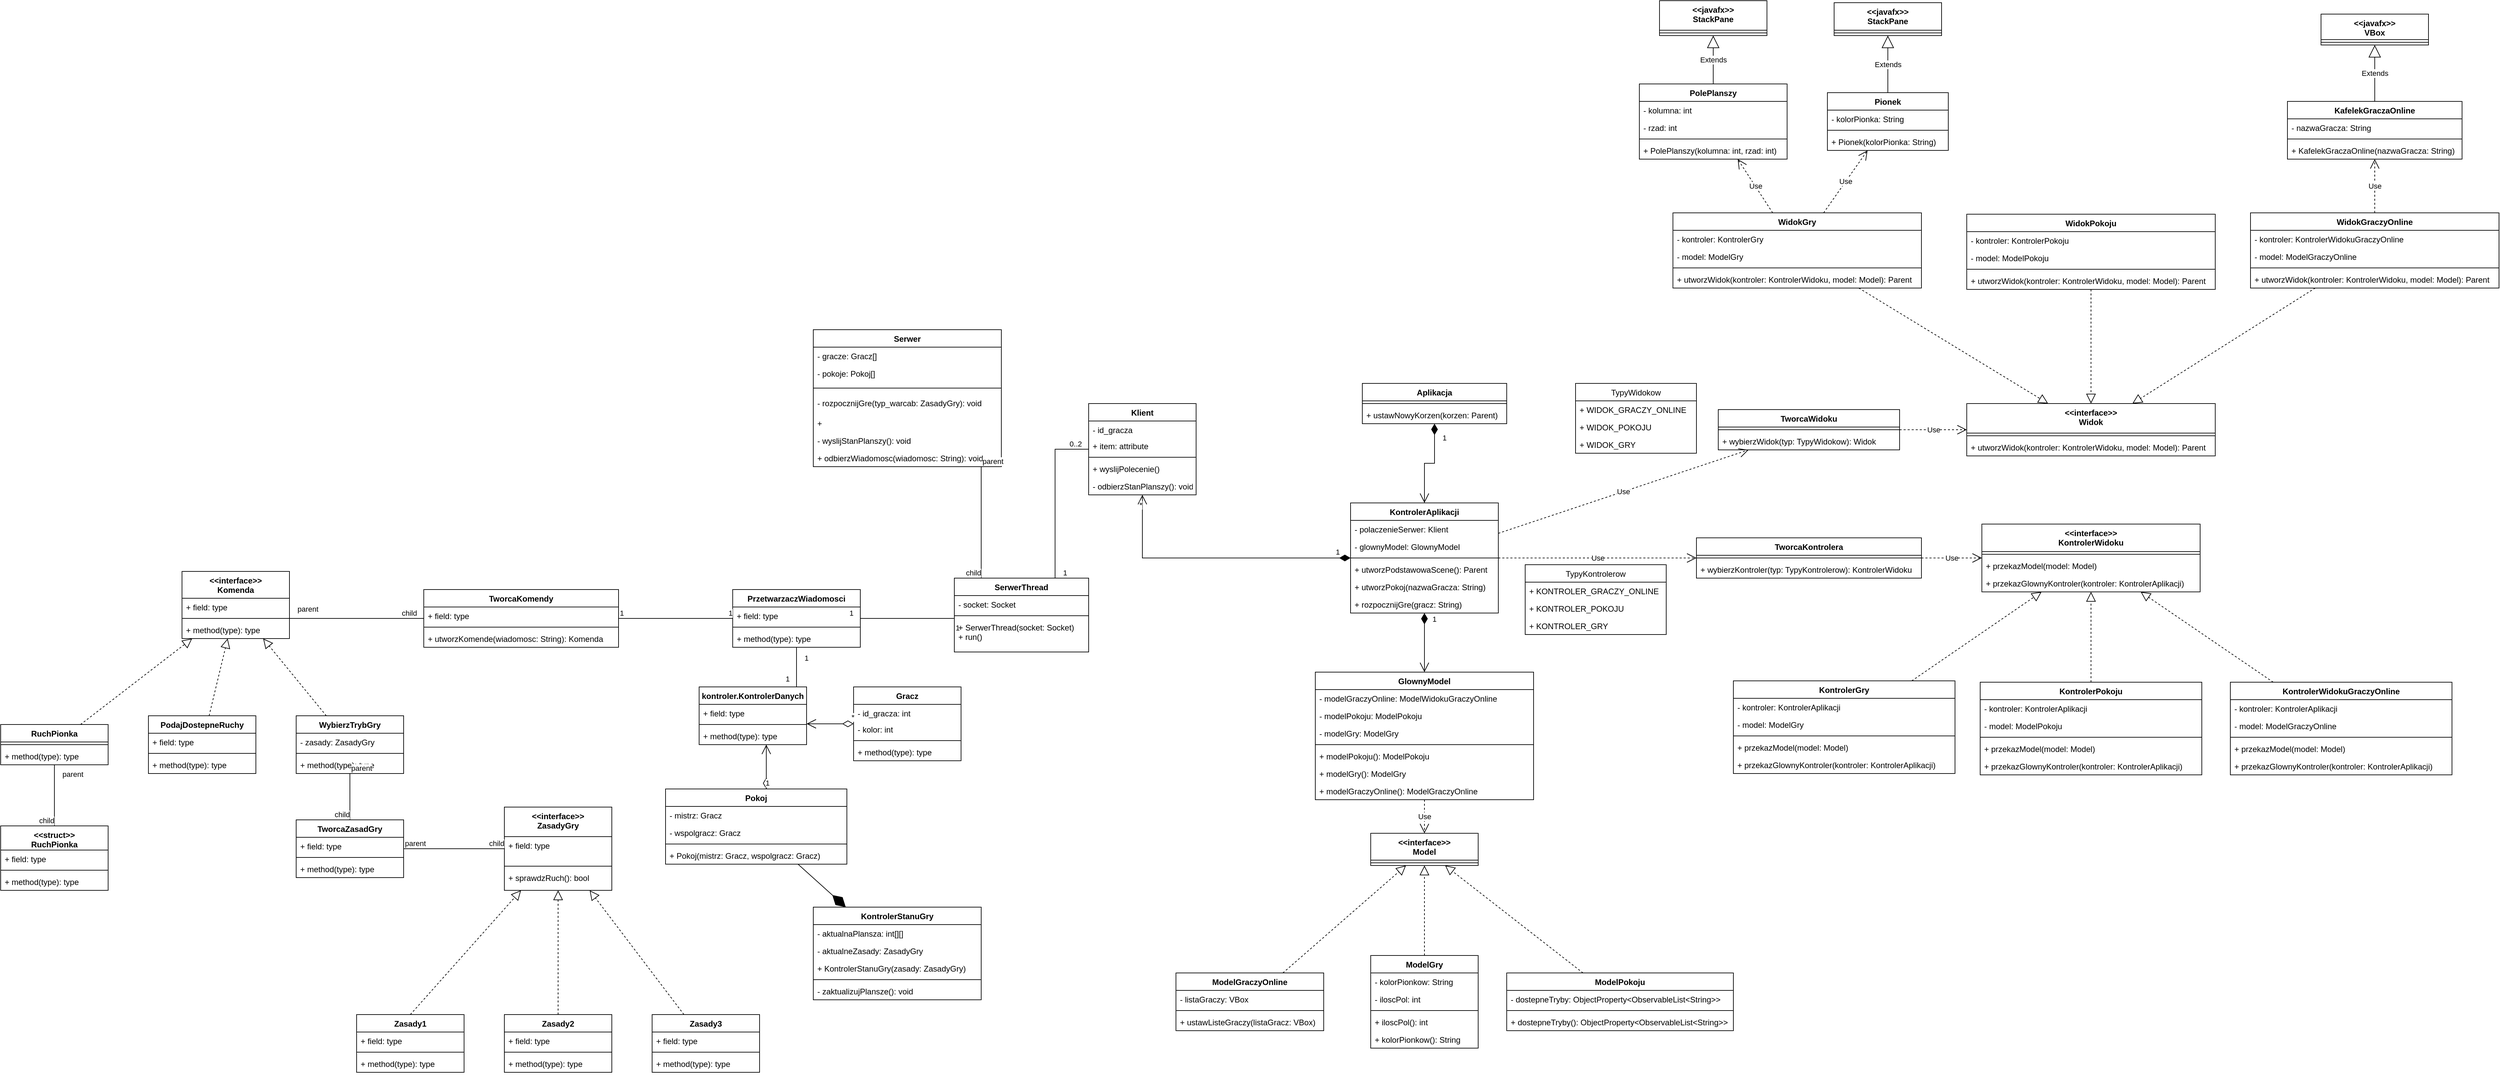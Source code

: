 <mxfile version="20.5.3" type="embed"><diagram id="C5RBs43oDa-KdzZeNtuy" name="Page-1"><mxGraphModel dx="3058" dy="2245" grid="1" gridSize="10" guides="1" tooltips="1" connect="1" arrows="1" fold="1" page="1" pageScale="1" pageWidth="827" pageHeight="1169" math="0" shadow="0"><root><mxCell id="WIyWlLk6GJQsqaUBKTNV-0"/><mxCell id="WIyWlLk6GJQsqaUBKTNV-1" parent="WIyWlLk6GJQsqaUBKTNV-0"/><mxCell id="3BArPiUp08YbC-sUNbE6-0" value="Serwer&#10;" style="swimlane;fontStyle=1;align=center;verticalAlign=top;childLayout=stackLayout;horizontal=1;startSize=26;horizontalStack=0;resizeParent=1;resizeParentMax=0;resizeLast=0;collapsible=1;marginBottom=0;" parent="WIyWlLk6GJQsqaUBKTNV-1" vertex="1"><mxGeometry x="260" y="10" width="280" height="204" as="geometry"/></mxCell><mxCell id="3BArPiUp08YbC-sUNbE6-1" value="- gracze: Gracz[]" style="text;strokeColor=none;fillColor=none;align=left;verticalAlign=top;spacingLeft=4;spacingRight=4;overflow=hidden;rotatable=0;points=[[0,0.5],[1,0.5]];portConstraint=eastwest;" parent="3BArPiUp08YbC-sUNbE6-0" vertex="1"><mxGeometry y="26" width="280" height="26" as="geometry"/></mxCell><mxCell id="VNphzzCy2yVQrsdk2wlk-57" value="- pokoje: Pokoj[]" style="text;strokeColor=none;fillColor=none;align=left;verticalAlign=top;spacingLeft=4;spacingRight=4;overflow=hidden;rotatable=0;points=[[0,0.5],[1,0.5]];portConstraint=eastwest;" parent="3BArPiUp08YbC-sUNbE6-0" vertex="1"><mxGeometry y="52" width="280" height="26" as="geometry"/></mxCell><mxCell id="3BArPiUp08YbC-sUNbE6-2" value="" style="line;strokeWidth=1;fillColor=none;align=left;verticalAlign=middle;spacingTop=-1;spacingLeft=3;spacingRight=3;rotatable=0;labelPosition=right;points=[];portConstraint=eastwest;" parent="3BArPiUp08YbC-sUNbE6-0" vertex="1"><mxGeometry y="78" width="280" height="18" as="geometry"/></mxCell><mxCell id="3BArPiUp08YbC-sUNbE6-3" value="- rozpocznijGre(typ_warcab: ZasadyGry): void" style="text;strokeColor=none;fillColor=none;align=left;verticalAlign=top;spacingLeft=4;spacingRight=4;overflow=hidden;rotatable=0;points=[[0,0.5],[1,0.5]];portConstraint=eastwest;" parent="3BArPiUp08YbC-sUNbE6-0" vertex="1"><mxGeometry y="96" width="280" height="30" as="geometry"/></mxCell><mxCell id="3BArPiUp08YbC-sUNbE6-46" value="+ " style="text;strokeColor=none;fillColor=none;align=left;verticalAlign=top;spacingLeft=4;spacingRight=4;overflow=hidden;rotatable=0;points=[[0,0.5],[1,0.5]];portConstraint=eastwest;" parent="3BArPiUp08YbC-sUNbE6-0" vertex="1"><mxGeometry y="126" width="280" height="26" as="geometry"/></mxCell><mxCell id="3BArPiUp08YbC-sUNbE6-42" value="- wyslijStanPlanszy(): void" style="text;strokeColor=none;fillColor=none;align=left;verticalAlign=top;spacingLeft=4;spacingRight=4;overflow=hidden;rotatable=0;points=[[0,0.5],[1,0.5]];portConstraint=eastwest;" parent="3BArPiUp08YbC-sUNbE6-0" vertex="1"><mxGeometry y="152" width="280" height="26" as="geometry"/></mxCell><mxCell id="3BArPiUp08YbC-sUNbE6-32" value="+ odbierzWiadomosc(wiadomosc: String): void" style="text;strokeColor=none;fillColor=none;align=left;verticalAlign=top;spacingLeft=4;spacingRight=4;overflow=hidden;rotatable=0;points=[[0,0.5],[1,0.5]];portConstraint=eastwest;" parent="3BArPiUp08YbC-sUNbE6-0" vertex="1"><mxGeometry y="178" width="280" height="26" as="geometry"/></mxCell><mxCell id="3BArPiUp08YbC-sUNbE6-4" value="Klient&#10;" style="swimlane;fontStyle=1;align=center;verticalAlign=top;childLayout=stackLayout;horizontal=1;startSize=26;horizontalStack=0;resizeParent=1;resizeParentMax=0;resizeLast=0;collapsible=1;marginBottom=0;" parent="WIyWlLk6GJQsqaUBKTNV-1" vertex="1"><mxGeometry x="670" y="120" width="160" height="136" as="geometry"/></mxCell><mxCell id="3BArPiUp08YbC-sUNbE6-5" value="- id_gracza&#10;" style="text;strokeColor=none;fillColor=none;align=left;verticalAlign=top;spacingLeft=4;spacingRight=4;overflow=hidden;rotatable=0;points=[[0,0.5],[1,0.5]];portConstraint=eastwest;" parent="3BArPiUp08YbC-sUNbE6-4" vertex="1"><mxGeometry y="26" width="160" height="24" as="geometry"/></mxCell><mxCell id="3BArPiUp08YbC-sUNbE6-10" value="+ item: attribute" style="text;strokeColor=none;fillColor=none;align=left;verticalAlign=top;spacingLeft=4;spacingRight=4;overflow=hidden;rotatable=0;points=[[0,0.5],[1,0.5]];portConstraint=eastwest;" parent="3BArPiUp08YbC-sUNbE6-4" vertex="1"><mxGeometry y="50" width="160" height="26" as="geometry"/></mxCell><mxCell id="3BArPiUp08YbC-sUNbE6-6" value="" style="line;strokeWidth=1;fillColor=none;align=left;verticalAlign=middle;spacingTop=-1;spacingLeft=3;spacingRight=3;rotatable=0;labelPosition=right;points=[];portConstraint=eastwest;" parent="3BArPiUp08YbC-sUNbE6-4" vertex="1"><mxGeometry y="76" width="160" height="8" as="geometry"/></mxCell><mxCell id="3BArPiUp08YbC-sUNbE6-7" value="+ wyslijPolecenie()" style="text;strokeColor=none;fillColor=none;align=left;verticalAlign=top;spacingLeft=4;spacingRight=4;overflow=hidden;rotatable=0;points=[[0,0.5],[1,0.5]];portConstraint=eastwest;" parent="3BArPiUp08YbC-sUNbE6-4" vertex="1"><mxGeometry y="84" width="160" height="26" as="geometry"/></mxCell><mxCell id="3BArPiUp08YbC-sUNbE6-77" value="- odbierzStanPlanszy(): void" style="text;strokeColor=none;fillColor=none;align=left;verticalAlign=top;spacingLeft=4;spacingRight=4;overflow=hidden;rotatable=0;points=[[0,0.5],[1,0.5]];portConstraint=eastwest;" parent="3BArPiUp08YbC-sUNbE6-4" vertex="1"><mxGeometry y="110" width="160" height="26" as="geometry"/></mxCell><mxCell id="3BArPiUp08YbC-sUNbE6-11" value="Gracz" style="swimlane;fontStyle=1;align=center;verticalAlign=top;childLayout=stackLayout;horizontal=1;startSize=26;horizontalStack=0;resizeParent=1;resizeParentMax=0;resizeLast=0;collapsible=1;marginBottom=0;" parent="WIyWlLk6GJQsqaUBKTNV-1" vertex="1"><mxGeometry x="320" y="542" width="160" height="110" as="geometry"/></mxCell><mxCell id="3BArPiUp08YbC-sUNbE6-12" value="- id_gracza: int" style="text;strokeColor=none;fillColor=none;align=left;verticalAlign=top;spacingLeft=4;spacingRight=4;overflow=hidden;rotatable=0;points=[[0,0.5],[1,0.5]];portConstraint=eastwest;" parent="3BArPiUp08YbC-sUNbE6-11" vertex="1"><mxGeometry y="26" width="160" height="24" as="geometry"/></mxCell><mxCell id="3BArPiUp08YbC-sUNbE6-16" value="- kolor: int" style="text;strokeColor=none;fillColor=none;align=left;verticalAlign=top;spacingLeft=4;spacingRight=4;overflow=hidden;rotatable=0;points=[[0,0.5],[1,0.5]];portConstraint=eastwest;" parent="3BArPiUp08YbC-sUNbE6-11" vertex="1"><mxGeometry y="50" width="160" height="26" as="geometry"/></mxCell><mxCell id="3BArPiUp08YbC-sUNbE6-13" value="" style="line;strokeWidth=1;fillColor=none;align=left;verticalAlign=middle;spacingTop=-1;spacingLeft=3;spacingRight=3;rotatable=0;labelPosition=right;points=[];portConstraint=eastwest;" parent="3BArPiUp08YbC-sUNbE6-11" vertex="1"><mxGeometry y="76" width="160" height="8" as="geometry"/></mxCell><mxCell id="3BArPiUp08YbC-sUNbE6-14" value="+ method(type): type" style="text;strokeColor=none;fillColor=none;align=left;verticalAlign=top;spacingLeft=4;spacingRight=4;overflow=hidden;rotatable=0;points=[[0,0.5],[1,0.5]];portConstraint=eastwest;" parent="3BArPiUp08YbC-sUNbE6-11" vertex="1"><mxGeometry y="84" width="160" height="26" as="geometry"/></mxCell><mxCell id="3BArPiUp08YbC-sUNbE6-17" value="KontrolerStanuGry&#10;" style="swimlane;fontStyle=1;align=center;verticalAlign=top;childLayout=stackLayout;horizontal=1;startSize=26;horizontalStack=0;resizeParent=1;resizeParentMax=0;resizeLast=0;collapsible=1;marginBottom=0;" parent="WIyWlLk6GJQsqaUBKTNV-1" vertex="1"><mxGeometry x="260" y="870" width="250" height="138" as="geometry"/></mxCell><mxCell id="3BArPiUp08YbC-sUNbE6-18" value="- aktualnaPlansza: int[][]" style="text;strokeColor=none;fillColor=none;align=left;verticalAlign=top;spacingLeft=4;spacingRight=4;overflow=hidden;rotatable=0;points=[[0,0.5],[1,0.5]];portConstraint=eastwest;" parent="3BArPiUp08YbC-sUNbE6-17" vertex="1"><mxGeometry y="26" width="250" height="26" as="geometry"/></mxCell><mxCell id="3BArPiUp08YbC-sUNbE6-82" value="- aktualneZasady: ZasadyGry" style="text;strokeColor=none;fillColor=none;align=left;verticalAlign=top;spacingLeft=4;spacingRight=4;overflow=hidden;rotatable=0;points=[[0,0.5],[1,0.5]];portConstraint=eastwest;" parent="3BArPiUp08YbC-sUNbE6-17" vertex="1"><mxGeometry y="52" width="250" height="26" as="geometry"/></mxCell><mxCell id="VNphzzCy2yVQrsdk2wlk-30" value="+ KontrolerStanuGry(zasady: ZasadyGry)" style="text;strokeColor=none;fillColor=none;align=left;verticalAlign=top;spacingLeft=4;spacingRight=4;overflow=hidden;rotatable=0;points=[[0,0.5],[1,0.5]];portConstraint=eastwest;" parent="3BArPiUp08YbC-sUNbE6-17" vertex="1"><mxGeometry y="78" width="250" height="26" as="geometry"/></mxCell><mxCell id="3BArPiUp08YbC-sUNbE6-19" value="" style="line;strokeWidth=1;fillColor=none;align=left;verticalAlign=middle;spacingTop=-1;spacingLeft=3;spacingRight=3;rotatable=0;labelPosition=right;points=[];portConstraint=eastwest;" parent="3BArPiUp08YbC-sUNbE6-17" vertex="1"><mxGeometry y="104" width="250" height="8" as="geometry"/></mxCell><mxCell id="VNphzzCy2yVQrsdk2wlk-12" value="- zaktualizujPlansze(): void" style="text;strokeColor=none;fillColor=none;align=left;verticalAlign=top;spacingLeft=4;spacingRight=4;overflow=hidden;rotatable=0;points=[[0,0.5],[1,0.5]];portConstraint=eastwest;" parent="3BArPiUp08YbC-sUNbE6-17" vertex="1"><mxGeometry y="112" width="250" height="26" as="geometry"/></mxCell><mxCell id="3BArPiUp08YbC-sUNbE6-23" value="&lt;&lt;interface&gt;&gt;&#10;ZasadyGry" style="swimlane;fontStyle=1;align=center;verticalAlign=top;childLayout=stackLayout;horizontal=1;startSize=44;horizontalStack=0;resizeParent=1;resizeParentMax=0;resizeLast=0;collapsible=1;marginBottom=0;" parent="WIyWlLk6GJQsqaUBKTNV-1" vertex="1"><mxGeometry x="-200" y="721" width="160" height="124" as="geometry"/></mxCell><mxCell id="3BArPiUp08YbC-sUNbE6-24" value="+ field: type" style="text;strokeColor=none;fillColor=none;align=left;verticalAlign=top;spacingLeft=4;spacingRight=4;overflow=hidden;rotatable=0;points=[[0,0.5],[1,0.5]];portConstraint=eastwest;" parent="3BArPiUp08YbC-sUNbE6-23" vertex="1"><mxGeometry y="44" width="160" height="40" as="geometry"/></mxCell><mxCell id="3BArPiUp08YbC-sUNbE6-25" value="" style="line;strokeWidth=1;fillColor=none;align=left;verticalAlign=middle;spacingTop=-1;spacingLeft=3;spacingRight=3;rotatable=0;labelPosition=right;points=[];portConstraint=eastwest;" parent="3BArPiUp08YbC-sUNbE6-23" vertex="1"><mxGeometry y="84" width="160" height="8" as="geometry"/></mxCell><mxCell id="3BArPiUp08YbC-sUNbE6-26" value="+ sprawdzRuch(): bool" style="text;strokeColor=none;fillColor=none;align=left;verticalAlign=top;spacingLeft=4;spacingRight=4;overflow=hidden;rotatable=0;points=[[0,0.5],[1,0.5]];portConstraint=eastwest;" parent="3BArPiUp08YbC-sUNbE6-23" vertex="1"><mxGeometry y="92" width="160" height="32" as="geometry"/></mxCell><mxCell id="3BArPiUp08YbC-sUNbE6-28" value="&lt;&lt;interface&gt;&gt;&#10;Komenda" style="swimlane;fontStyle=1;align=center;verticalAlign=top;childLayout=stackLayout;horizontal=1;startSize=40;horizontalStack=0;resizeParent=1;resizeParentMax=0;resizeLast=0;collapsible=1;marginBottom=0;" parent="WIyWlLk6GJQsqaUBKTNV-1" vertex="1"><mxGeometry x="-680" y="370" width="160" height="100" as="geometry"/></mxCell><mxCell id="3BArPiUp08YbC-sUNbE6-29" value="+ field: type" style="text;strokeColor=none;fillColor=none;align=left;verticalAlign=top;spacingLeft=4;spacingRight=4;overflow=hidden;rotatable=0;points=[[0,0.5],[1,0.5]];portConstraint=eastwest;" parent="3BArPiUp08YbC-sUNbE6-28" vertex="1"><mxGeometry y="40" width="160" height="26" as="geometry"/></mxCell><mxCell id="3BArPiUp08YbC-sUNbE6-30" value="" style="line;strokeWidth=1;fillColor=none;align=left;verticalAlign=middle;spacingTop=-1;spacingLeft=3;spacingRight=3;rotatable=0;labelPosition=right;points=[];portConstraint=eastwest;" parent="3BArPiUp08YbC-sUNbE6-28" vertex="1"><mxGeometry y="66" width="160" height="8" as="geometry"/></mxCell><mxCell id="3BArPiUp08YbC-sUNbE6-31" value="+ method(type): type" style="text;strokeColor=none;fillColor=none;align=left;verticalAlign=top;spacingLeft=4;spacingRight=4;overflow=hidden;rotatable=0;points=[[0,0.5],[1,0.5]];portConstraint=eastwest;" parent="3BArPiUp08YbC-sUNbE6-28" vertex="1"><mxGeometry y="74" width="160" height="26" as="geometry"/></mxCell><mxCell id="3BArPiUp08YbC-sUNbE6-33" value="TworcaKomendy&#10;" style="swimlane;fontStyle=1;align=center;verticalAlign=top;childLayout=stackLayout;horizontal=1;startSize=26;horizontalStack=0;resizeParent=1;resizeParentMax=0;resizeLast=0;collapsible=1;marginBottom=0;" parent="WIyWlLk6GJQsqaUBKTNV-1" vertex="1"><mxGeometry x="-320" y="397" width="290" height="86" as="geometry"/></mxCell><mxCell id="3BArPiUp08YbC-sUNbE6-34" value="+ field: type" style="text;strokeColor=none;fillColor=none;align=left;verticalAlign=top;spacingLeft=4;spacingRight=4;overflow=hidden;rotatable=0;points=[[0,0.5],[1,0.5]];portConstraint=eastwest;" parent="3BArPiUp08YbC-sUNbE6-33" vertex="1"><mxGeometry y="26" width="290" height="26" as="geometry"/></mxCell><mxCell id="3BArPiUp08YbC-sUNbE6-35" value="" style="line;strokeWidth=1;fillColor=none;align=left;verticalAlign=middle;spacingTop=-1;spacingLeft=3;spacingRight=3;rotatable=0;labelPosition=right;points=[];portConstraint=eastwest;" parent="3BArPiUp08YbC-sUNbE6-33" vertex="1"><mxGeometry y="52" width="290" height="8" as="geometry"/></mxCell><mxCell id="3BArPiUp08YbC-sUNbE6-36" value="+ utworzKomende(wiadomosc: String): Komenda" style="text;strokeColor=none;fillColor=none;align=left;verticalAlign=top;spacingLeft=4;spacingRight=4;overflow=hidden;rotatable=0;points=[[0,0.5],[1,0.5]];portConstraint=eastwest;" parent="3BArPiUp08YbC-sUNbE6-33" vertex="1"><mxGeometry y="60" width="290" height="26" as="geometry"/></mxCell><mxCell id="3BArPiUp08YbC-sUNbE6-38" value="WybierzTrybGry&#10;" style="swimlane;fontStyle=1;align=center;verticalAlign=top;childLayout=stackLayout;horizontal=1;startSize=26;horizontalStack=0;resizeParent=1;resizeParentMax=0;resizeLast=0;collapsible=1;marginBottom=0;" parent="WIyWlLk6GJQsqaUBKTNV-1" vertex="1"><mxGeometry x="-510" y="585" width="160" height="86" as="geometry"/></mxCell><mxCell id="3BArPiUp08YbC-sUNbE6-39" value="- zasady: ZasadyGry" style="text;strokeColor=none;fillColor=none;align=left;verticalAlign=top;spacingLeft=4;spacingRight=4;overflow=hidden;rotatable=0;points=[[0,0.5],[1,0.5]];portConstraint=eastwest;" parent="3BArPiUp08YbC-sUNbE6-38" vertex="1"><mxGeometry y="26" width="160" height="26" as="geometry"/></mxCell><mxCell id="3BArPiUp08YbC-sUNbE6-40" value="" style="line;strokeWidth=1;fillColor=none;align=left;verticalAlign=middle;spacingTop=-1;spacingLeft=3;spacingRight=3;rotatable=0;labelPosition=right;points=[];portConstraint=eastwest;" parent="3BArPiUp08YbC-sUNbE6-38" vertex="1"><mxGeometry y="52" width="160" height="8" as="geometry"/></mxCell><mxCell id="3BArPiUp08YbC-sUNbE6-41" value="+ method(type): type" style="text;strokeColor=none;fillColor=none;align=left;verticalAlign=top;spacingLeft=4;spacingRight=4;overflow=hidden;rotatable=0;points=[[0,0.5],[1,0.5]];portConstraint=eastwest;" parent="3BArPiUp08YbC-sUNbE6-38" vertex="1"><mxGeometry y="60" width="160" height="26" as="geometry"/></mxCell><mxCell id="3BArPiUp08YbC-sUNbE6-47" value="PrzetwarzaczWiadomosci" style="swimlane;fontStyle=1;align=center;verticalAlign=top;childLayout=stackLayout;horizontal=1;startSize=26;horizontalStack=0;resizeParent=1;resizeParentMax=0;resizeLast=0;collapsible=1;marginBottom=0;" parent="WIyWlLk6GJQsqaUBKTNV-1" vertex="1"><mxGeometry x="140" y="397" width="190" height="86" as="geometry"/></mxCell><mxCell id="3BArPiUp08YbC-sUNbE6-48" value="+ field: type" style="text;strokeColor=none;fillColor=none;align=left;verticalAlign=top;spacingLeft=4;spacingRight=4;overflow=hidden;rotatable=0;points=[[0,0.5],[1,0.5]];portConstraint=eastwest;" parent="3BArPiUp08YbC-sUNbE6-47" vertex="1"><mxGeometry y="26" width="190" height="26" as="geometry"/></mxCell><mxCell id="3BArPiUp08YbC-sUNbE6-49" value="" style="line;strokeWidth=1;fillColor=none;align=left;verticalAlign=middle;spacingTop=-1;spacingLeft=3;spacingRight=3;rotatable=0;labelPosition=right;points=[];portConstraint=eastwest;" parent="3BArPiUp08YbC-sUNbE6-47" vertex="1"><mxGeometry y="52" width="190" height="8" as="geometry"/></mxCell><mxCell id="3BArPiUp08YbC-sUNbE6-50" value="+ method(type): type" style="text;strokeColor=none;fillColor=none;align=left;verticalAlign=top;spacingLeft=4;spacingRight=4;overflow=hidden;rotatable=0;points=[[0,0.5],[1,0.5]];portConstraint=eastwest;" parent="3BArPiUp08YbC-sUNbE6-47" vertex="1"><mxGeometry y="60" width="190" height="26" as="geometry"/></mxCell><mxCell id="3BArPiUp08YbC-sUNbE6-52" value="*" style="endArrow=open;html=1;endSize=12;startArrow=diamondThin;startSize=14;startFill=0;edgeStyle=orthogonalEdgeStyle;align=left;verticalAlign=bottom;rounded=0;" parent="WIyWlLk6GJQsqaUBKTNV-1" source="3BArPiUp08YbC-sUNbE6-11" target="blXQ6vC0kgBiwH_Xx96O-10" edge="1"><mxGeometry x="-0.846" y="-1" relative="1" as="geometry"><mxPoint x="-130" y="370" as="sourcePoint"/><mxPoint x="30" y="370" as="targetPoint"/><mxPoint as="offset"/><Array as="points"><mxPoint x="220" y="570"/><mxPoint x="220" y="570"/></Array></mxGeometry></mxCell><mxCell id="3BArPiUp08YbC-sUNbE6-53" value="" style="endArrow=none;html=1;edgeStyle=orthogonalEdgeStyle;rounded=0;" parent="WIyWlLk6GJQsqaUBKTNV-1" source="blXQ6vC0kgBiwH_Xx96O-0" target="3BArPiUp08YbC-sUNbE6-47" edge="1"><mxGeometry relative="1" as="geometry"><mxPoint x="200" y="480" as="sourcePoint"/><mxPoint x="100" y="50" as="targetPoint"/><Array as="points"><mxPoint x="450" y="440"/><mxPoint x="450" y="440"/></Array></mxGeometry></mxCell><mxCell id="3BArPiUp08YbC-sUNbE6-54" value="1" style="edgeLabel;resizable=0;html=1;align=left;verticalAlign=bottom;" parent="3BArPiUp08YbC-sUNbE6-53" connectable="0" vertex="1"><mxGeometry x="-1" relative="1" as="geometry"><mxPoint y="22" as="offset"/></mxGeometry></mxCell><mxCell id="3BArPiUp08YbC-sUNbE6-55" value="1" style="edgeLabel;resizable=0;html=1;align=right;verticalAlign=bottom;" parent="3BArPiUp08YbC-sUNbE6-53" connectable="0" vertex="1"><mxGeometry x="1" relative="1" as="geometry"><mxPoint x="-10" as="offset"/></mxGeometry></mxCell><mxCell id="3BArPiUp08YbC-sUNbE6-56" value="" style="endArrow=block;dashed=1;endFill=0;endSize=12;html=1;rounded=0;" parent="WIyWlLk6GJQsqaUBKTNV-1" source="3BArPiUp08YbC-sUNbE6-38" target="3BArPiUp08YbC-sUNbE6-28" edge="1"><mxGeometry width="160" relative="1" as="geometry"><mxPoint x="-100" y="900" as="sourcePoint"/><mxPoint x="60" y="900" as="targetPoint"/></mxGeometry></mxCell><mxCell id="3BArPiUp08YbC-sUNbE6-57" value="RuchPionka" style="swimlane;fontStyle=1;align=center;verticalAlign=top;childLayout=stackLayout;horizontal=1;startSize=26;horizontalStack=0;resizeParent=1;resizeParentMax=0;resizeLast=0;collapsible=1;marginBottom=0;" parent="WIyWlLk6GJQsqaUBKTNV-1" vertex="1"><mxGeometry x="-950" y="598" width="160" height="60" as="geometry"/></mxCell><mxCell id="3BArPiUp08YbC-sUNbE6-59" value="" style="line;strokeWidth=1;fillColor=none;align=left;verticalAlign=middle;spacingTop=-1;spacingLeft=3;spacingRight=3;rotatable=0;labelPosition=right;points=[];portConstraint=eastwest;" parent="3BArPiUp08YbC-sUNbE6-57" vertex="1"><mxGeometry y="26" width="160" height="8" as="geometry"/></mxCell><mxCell id="3BArPiUp08YbC-sUNbE6-60" value="+ method(type): type" style="text;strokeColor=none;fillColor=none;align=left;verticalAlign=top;spacingLeft=4;spacingRight=4;overflow=hidden;rotatable=0;points=[[0,0.5],[1,0.5]];portConstraint=eastwest;" parent="3BArPiUp08YbC-sUNbE6-57" vertex="1"><mxGeometry y="34" width="160" height="26" as="geometry"/></mxCell><mxCell id="3BArPiUp08YbC-sUNbE6-61" value="" style="endArrow=block;dashed=1;endFill=0;endSize=12;html=1;rounded=0;" parent="WIyWlLk6GJQsqaUBKTNV-1" source="3BArPiUp08YbC-sUNbE6-57" target="3BArPiUp08YbC-sUNbE6-28" edge="1"><mxGeometry width="160" relative="1" as="geometry"><mxPoint x="-70" y="710" as="sourcePoint"/><mxPoint x="90" y="710" as="targetPoint"/></mxGeometry></mxCell><mxCell id="3BArPiUp08YbC-sUNbE6-62" value="" style="endArrow=none;html=1;edgeStyle=orthogonalEdgeStyle;rounded=0;" parent="WIyWlLk6GJQsqaUBKTNV-1" source="3BArPiUp08YbC-sUNbE6-28" target="3BArPiUp08YbC-sUNbE6-33" edge="1"><mxGeometry relative="1" as="geometry"><mxPoint x="-230" y="616" as="sourcePoint"/><mxPoint x="-130" y="505" as="targetPoint"/><Array as="points"><mxPoint x="-500" y="440"/><mxPoint x="-500" y="440"/></Array></mxGeometry></mxCell><mxCell id="3BArPiUp08YbC-sUNbE6-63" value="parent" style="edgeLabel;resizable=0;html=1;align=left;verticalAlign=bottom;" parent="3BArPiUp08YbC-sUNbE6-62" connectable="0" vertex="1"><mxGeometry x="-1" relative="1" as="geometry"><mxPoint x="10" y="-6" as="offset"/></mxGeometry></mxCell><mxCell id="3BArPiUp08YbC-sUNbE6-64" value="child" style="edgeLabel;resizable=0;html=1;align=right;verticalAlign=bottom;" parent="3BArPiUp08YbC-sUNbE6-62" connectable="0" vertex="1"><mxGeometry x="1" relative="1" as="geometry"><mxPoint x="-10" as="offset"/></mxGeometry></mxCell><mxCell id="3BArPiUp08YbC-sUNbE6-65" value="" style="endArrow=none;html=1;edgeStyle=orthogonalEdgeStyle;rounded=0;" parent="WIyWlLk6GJQsqaUBKTNV-1" source="3BArPiUp08YbC-sUNbE6-33" target="3BArPiUp08YbC-sUNbE6-47" edge="1"><mxGeometry relative="1" as="geometry"><mxPoint x="-30" y="610" as="sourcePoint"/><mxPoint x="130" y="610" as="targetPoint"/></mxGeometry></mxCell><mxCell id="3BArPiUp08YbC-sUNbE6-66" value="1" style="edgeLabel;resizable=0;html=1;align=left;verticalAlign=bottom;" parent="3BArPiUp08YbC-sUNbE6-65" connectable="0" vertex="1"><mxGeometry x="-1" relative="1" as="geometry"/></mxCell><mxCell id="3BArPiUp08YbC-sUNbE6-67" value="1" style="edgeLabel;resizable=0;html=1;align=right;verticalAlign=bottom;" parent="3BArPiUp08YbC-sUNbE6-65" connectable="0" vertex="1"><mxGeometry x="1" relative="1" as="geometry"/></mxCell><mxCell id="3BArPiUp08YbC-sUNbE6-68" value="" style="endArrow=none;html=1;edgeStyle=orthogonalEdgeStyle;rounded=0;" parent="WIyWlLk6GJQsqaUBKTNV-1" source="3BArPiUp08YbC-sUNbE6-47" target="blXQ6vC0kgBiwH_Xx96O-10" edge="1"><mxGeometry relative="1" as="geometry"><mxPoint x="280" y="650" as="sourcePoint"/><mxPoint x="250" y="720" as="targetPoint"/><Array as="points"><mxPoint x="140" y="444"/><mxPoint x="170" y="444"/></Array></mxGeometry></mxCell><mxCell id="3BArPiUp08YbC-sUNbE6-69" value="1" style="edgeLabel;resizable=0;html=1;align=left;verticalAlign=bottom;" parent="3BArPiUp08YbC-sUNbE6-68" connectable="0" vertex="1"><mxGeometry x="-1" relative="1" as="geometry"><mxPoint x="10" y="24" as="offset"/></mxGeometry></mxCell><mxCell id="3BArPiUp08YbC-sUNbE6-70" value="1" style="edgeLabel;resizable=0;html=1;align=right;verticalAlign=bottom;" parent="3BArPiUp08YbC-sUNbE6-68" connectable="0" vertex="1"><mxGeometry x="1" relative="1" as="geometry"><mxPoint x="-10" y="-4" as="offset"/></mxGeometry></mxCell><mxCell id="3BArPiUp08YbC-sUNbE6-74" value="" style="endArrow=none;html=1;edgeStyle=orthogonalEdgeStyle;rounded=0;" parent="WIyWlLk6GJQsqaUBKTNV-1" source="blXQ6vC0kgBiwH_Xx96O-0" target="3BArPiUp08YbC-sUNbE6-4" edge="1"><mxGeometry relative="1" as="geometry"><mxPoint x="400" y="540" as="sourcePoint"/><mxPoint x="560" y="540" as="targetPoint"/><Array as="points"><mxPoint x="620" y="188"/></Array></mxGeometry></mxCell><mxCell id="3BArPiUp08YbC-sUNbE6-75" value="1" style="edgeLabel;resizable=0;html=1;align=left;verticalAlign=bottom;" parent="3BArPiUp08YbC-sUNbE6-74" connectable="0" vertex="1"><mxGeometry x="-1" relative="1" as="geometry"><mxPoint x="10" as="offset"/></mxGeometry></mxCell><mxCell id="3BArPiUp08YbC-sUNbE6-76" value="0..2" style="edgeLabel;resizable=0;html=1;align=right;verticalAlign=bottom;" parent="3BArPiUp08YbC-sUNbE6-74" connectable="0" vertex="1"><mxGeometry x="1" relative="1" as="geometry"><mxPoint x="-10" as="offset"/></mxGeometry></mxCell><mxCell id="VNphzzCy2yVQrsdk2wlk-0" value="Zasady1" style="swimlane;fontStyle=1;align=center;verticalAlign=top;childLayout=stackLayout;horizontal=1;startSize=26;horizontalStack=0;resizeParent=1;resizeParentMax=0;resizeLast=0;collapsible=1;marginBottom=0;" parent="WIyWlLk6GJQsqaUBKTNV-1" vertex="1"><mxGeometry x="-420" y="1030" width="160" height="86" as="geometry"/></mxCell><mxCell id="VNphzzCy2yVQrsdk2wlk-1" value="+ field: type" style="text;strokeColor=none;fillColor=none;align=left;verticalAlign=top;spacingLeft=4;spacingRight=4;overflow=hidden;rotatable=0;points=[[0,0.5],[1,0.5]];portConstraint=eastwest;" parent="VNphzzCy2yVQrsdk2wlk-0" vertex="1"><mxGeometry y="26" width="160" height="26" as="geometry"/></mxCell><mxCell id="VNphzzCy2yVQrsdk2wlk-2" value="" style="line;strokeWidth=1;fillColor=none;align=left;verticalAlign=middle;spacingTop=-1;spacingLeft=3;spacingRight=3;rotatable=0;labelPosition=right;points=[];portConstraint=eastwest;" parent="VNphzzCy2yVQrsdk2wlk-0" vertex="1"><mxGeometry y="52" width="160" height="8" as="geometry"/></mxCell><mxCell id="VNphzzCy2yVQrsdk2wlk-3" value="+ method(type): type" style="text;strokeColor=none;fillColor=none;align=left;verticalAlign=top;spacingLeft=4;spacingRight=4;overflow=hidden;rotatable=0;points=[[0,0.5],[1,0.5]];portConstraint=eastwest;" parent="VNphzzCy2yVQrsdk2wlk-0" vertex="1"><mxGeometry y="60" width="160" height="26" as="geometry"/></mxCell><mxCell id="VNphzzCy2yVQrsdk2wlk-4" value="Zasady2" style="swimlane;fontStyle=1;align=center;verticalAlign=top;childLayout=stackLayout;horizontal=1;startSize=26;horizontalStack=0;resizeParent=1;resizeParentMax=0;resizeLast=0;collapsible=1;marginBottom=0;" parent="WIyWlLk6GJQsqaUBKTNV-1" vertex="1"><mxGeometry x="-200" y="1030" width="160" height="86" as="geometry"/></mxCell><mxCell id="VNphzzCy2yVQrsdk2wlk-5" value="+ field: type" style="text;strokeColor=none;fillColor=none;align=left;verticalAlign=top;spacingLeft=4;spacingRight=4;overflow=hidden;rotatable=0;points=[[0,0.5],[1,0.5]];portConstraint=eastwest;" parent="VNphzzCy2yVQrsdk2wlk-4" vertex="1"><mxGeometry y="26" width="160" height="26" as="geometry"/></mxCell><mxCell id="VNphzzCy2yVQrsdk2wlk-6" value="" style="line;strokeWidth=1;fillColor=none;align=left;verticalAlign=middle;spacingTop=-1;spacingLeft=3;spacingRight=3;rotatable=0;labelPosition=right;points=[];portConstraint=eastwest;" parent="VNphzzCy2yVQrsdk2wlk-4" vertex="1"><mxGeometry y="52" width="160" height="8" as="geometry"/></mxCell><mxCell id="VNphzzCy2yVQrsdk2wlk-7" value="+ method(type): type" style="text;strokeColor=none;fillColor=none;align=left;verticalAlign=top;spacingLeft=4;spacingRight=4;overflow=hidden;rotatable=0;points=[[0,0.5],[1,0.5]];portConstraint=eastwest;" parent="VNphzzCy2yVQrsdk2wlk-4" vertex="1"><mxGeometry y="60" width="160" height="26" as="geometry"/></mxCell><mxCell id="VNphzzCy2yVQrsdk2wlk-8" value="Zasady3" style="swimlane;fontStyle=1;align=center;verticalAlign=top;childLayout=stackLayout;horizontal=1;startSize=26;horizontalStack=0;resizeParent=1;resizeParentMax=0;resizeLast=0;collapsible=1;marginBottom=0;" parent="WIyWlLk6GJQsqaUBKTNV-1" vertex="1"><mxGeometry x="20" y="1030" width="160" height="86" as="geometry"/></mxCell><mxCell id="VNphzzCy2yVQrsdk2wlk-9" value="+ field: type" style="text;strokeColor=none;fillColor=none;align=left;verticalAlign=top;spacingLeft=4;spacingRight=4;overflow=hidden;rotatable=0;points=[[0,0.5],[1,0.5]];portConstraint=eastwest;" parent="VNphzzCy2yVQrsdk2wlk-8" vertex="1"><mxGeometry y="26" width="160" height="26" as="geometry"/></mxCell><mxCell id="VNphzzCy2yVQrsdk2wlk-10" value="" style="line;strokeWidth=1;fillColor=none;align=left;verticalAlign=middle;spacingTop=-1;spacingLeft=3;spacingRight=3;rotatable=0;labelPosition=right;points=[];portConstraint=eastwest;" parent="VNphzzCy2yVQrsdk2wlk-8" vertex="1"><mxGeometry y="52" width="160" height="8" as="geometry"/></mxCell><mxCell id="VNphzzCy2yVQrsdk2wlk-11" value="+ method(type): type" style="text;strokeColor=none;fillColor=none;align=left;verticalAlign=top;spacingLeft=4;spacingRight=4;overflow=hidden;rotatable=0;points=[[0,0.5],[1,0.5]];portConstraint=eastwest;" parent="VNphzzCy2yVQrsdk2wlk-8" vertex="1"><mxGeometry y="60" width="160" height="26" as="geometry"/></mxCell><mxCell id="VNphzzCy2yVQrsdk2wlk-13" value="" style="endArrow=block;dashed=1;endFill=0;endSize=12;html=1;rounded=0;exitX=0.5;exitY=0;exitDx=0;exitDy=0;" parent="WIyWlLk6GJQsqaUBKTNV-1" source="VNphzzCy2yVQrsdk2wlk-0" target="3BArPiUp08YbC-sUNbE6-23" edge="1"><mxGeometry width="160" relative="1" as="geometry"><mxPoint x="420" y="900" as="sourcePoint"/><mxPoint x="580" y="900" as="targetPoint"/></mxGeometry></mxCell><mxCell id="VNphzzCy2yVQrsdk2wlk-14" value="" style="endArrow=block;dashed=1;endFill=0;endSize=12;html=1;rounded=0;" parent="WIyWlLk6GJQsqaUBKTNV-1" source="VNphzzCy2yVQrsdk2wlk-4" target="3BArPiUp08YbC-sUNbE6-23" edge="1"><mxGeometry width="160" relative="1" as="geometry"><mxPoint x="510" y="920" as="sourcePoint"/><mxPoint x="670" y="920" as="targetPoint"/></mxGeometry></mxCell><mxCell id="VNphzzCy2yVQrsdk2wlk-15" value="" style="endArrow=block;dashed=1;endFill=0;endSize=12;html=1;rounded=0;" parent="WIyWlLk6GJQsqaUBKTNV-1" source="VNphzzCy2yVQrsdk2wlk-8" target="3BArPiUp08YbC-sUNbE6-23" edge="1"><mxGeometry width="160" relative="1" as="geometry"><mxPoint x="760" y="900" as="sourcePoint"/><mxPoint x="920" y="900" as="targetPoint"/></mxGeometry></mxCell><mxCell id="VNphzzCy2yVQrsdk2wlk-76" value="PodajDostepneRuchy" style="swimlane;fontStyle=1;align=center;verticalAlign=top;childLayout=stackLayout;horizontal=1;startSize=26;horizontalStack=0;resizeParent=1;resizeParentMax=0;resizeLast=0;collapsible=1;marginBottom=0;" parent="WIyWlLk6GJQsqaUBKTNV-1" vertex="1"><mxGeometry x="-730" y="585" width="160" height="86" as="geometry"/></mxCell><mxCell id="VNphzzCy2yVQrsdk2wlk-77" value="+ field: type" style="text;strokeColor=none;fillColor=none;align=left;verticalAlign=top;spacingLeft=4;spacingRight=4;overflow=hidden;rotatable=0;points=[[0,0.5],[1,0.5]];portConstraint=eastwest;" parent="VNphzzCy2yVQrsdk2wlk-76" vertex="1"><mxGeometry y="26" width="160" height="26" as="geometry"/></mxCell><mxCell id="VNphzzCy2yVQrsdk2wlk-78" value="" style="line;strokeWidth=1;fillColor=none;align=left;verticalAlign=middle;spacingTop=-1;spacingLeft=3;spacingRight=3;rotatable=0;labelPosition=right;points=[];portConstraint=eastwest;" parent="VNphzzCy2yVQrsdk2wlk-76" vertex="1"><mxGeometry y="52" width="160" height="8" as="geometry"/></mxCell><mxCell id="VNphzzCy2yVQrsdk2wlk-79" value="+ method(type): type" style="text;strokeColor=none;fillColor=none;align=left;verticalAlign=top;spacingLeft=4;spacingRight=4;overflow=hidden;rotatable=0;points=[[0,0.5],[1,0.5]];portConstraint=eastwest;" parent="VNphzzCy2yVQrsdk2wlk-76" vertex="1"><mxGeometry y="60" width="160" height="26" as="geometry"/></mxCell><mxCell id="VNphzzCy2yVQrsdk2wlk-80" value="" style="endArrow=block;dashed=1;endFill=0;endSize=12;html=1;rounded=0;" parent="WIyWlLk6GJQsqaUBKTNV-1" source="VNphzzCy2yVQrsdk2wlk-76" target="3BArPiUp08YbC-sUNbE6-28" edge="1"><mxGeometry width="160" relative="1" as="geometry"><mxPoint x="-540" y="730" as="sourcePoint"/><mxPoint x="-380" y="730" as="targetPoint"/></mxGeometry></mxCell><mxCell id="VNphzzCy2yVQrsdk2wlk-91" value="Pokoj" style="swimlane;fontStyle=1;align=center;verticalAlign=top;childLayout=stackLayout;horizontal=1;startSize=26;horizontalStack=0;resizeParent=1;resizeParentMax=0;resizeLast=0;collapsible=1;marginBottom=0;" parent="WIyWlLk6GJQsqaUBKTNV-1" vertex="1"><mxGeometry x="40" y="694" width="270" height="112" as="geometry"/></mxCell><mxCell id="VNphzzCy2yVQrsdk2wlk-92" value="- mistrz: Gracz" style="text;strokeColor=none;fillColor=none;align=left;verticalAlign=top;spacingLeft=4;spacingRight=4;overflow=hidden;rotatable=0;points=[[0,0.5],[1,0.5]];portConstraint=eastwest;" parent="VNphzzCy2yVQrsdk2wlk-91" vertex="1"><mxGeometry y="26" width="270" height="26" as="geometry"/></mxCell><mxCell id="VNphzzCy2yVQrsdk2wlk-95" value="- wspolgracz: Gracz" style="text;strokeColor=none;fillColor=none;align=left;verticalAlign=top;spacingLeft=4;spacingRight=4;overflow=hidden;rotatable=0;points=[[0,0.5],[1,0.5]];portConstraint=eastwest;" parent="VNphzzCy2yVQrsdk2wlk-91" vertex="1"><mxGeometry y="52" width="270" height="26" as="geometry"/></mxCell><mxCell id="VNphzzCy2yVQrsdk2wlk-93" value="" style="line;strokeWidth=1;fillColor=none;align=left;verticalAlign=middle;spacingTop=-1;spacingLeft=3;spacingRight=3;rotatable=0;labelPosition=right;points=[];portConstraint=eastwest;" parent="VNphzzCy2yVQrsdk2wlk-91" vertex="1"><mxGeometry y="78" width="270" height="8" as="geometry"/></mxCell><mxCell id="VNphzzCy2yVQrsdk2wlk-94" value="+ Pokoj(mistrz: Gracz, wspolgracz: Gracz)" style="text;strokeColor=none;fillColor=none;align=left;verticalAlign=top;spacingLeft=4;spacingRight=4;overflow=hidden;rotatable=0;points=[[0,0.5],[1,0.5]];portConstraint=eastwest;" parent="VNphzzCy2yVQrsdk2wlk-91" vertex="1"><mxGeometry y="86" width="270" height="26" as="geometry"/></mxCell><mxCell id="VNphzzCy2yVQrsdk2wlk-96" value="1" style="endArrow=open;html=1;endSize=12;startArrow=diamondThin;startSize=14;startFill=0;edgeStyle=orthogonalEdgeStyle;align=left;verticalAlign=bottom;rounded=0;" parent="WIyWlLk6GJQsqaUBKTNV-1" source="VNphzzCy2yVQrsdk2wlk-91" target="blXQ6vC0kgBiwH_Xx96O-10" edge="1"><mxGeometry x="-1" y="3" relative="1" as="geometry"><mxPoint x="140" y="130" as="sourcePoint"/><mxPoint x="200" y="260" as="targetPoint"/><Array as="points"><mxPoint x="190" y="660"/><mxPoint x="190" y="660"/></Array></mxGeometry></mxCell><mxCell id="VNphzzCy2yVQrsdk2wlk-97" value="TworcaZasadGry" style="swimlane;fontStyle=1;align=center;verticalAlign=top;childLayout=stackLayout;horizontal=1;startSize=26;horizontalStack=0;resizeParent=1;resizeParentMax=0;resizeLast=0;collapsible=1;marginBottom=0;" parent="WIyWlLk6GJQsqaUBKTNV-1" vertex="1"><mxGeometry x="-510" y="740" width="160" height="86" as="geometry"/></mxCell><mxCell id="VNphzzCy2yVQrsdk2wlk-98" value="+ field: type" style="text;strokeColor=none;fillColor=none;align=left;verticalAlign=top;spacingLeft=4;spacingRight=4;overflow=hidden;rotatable=0;points=[[0,0.5],[1,0.5]];portConstraint=eastwest;" parent="VNphzzCy2yVQrsdk2wlk-97" vertex="1"><mxGeometry y="26" width="160" height="26" as="geometry"/></mxCell><mxCell id="VNphzzCy2yVQrsdk2wlk-99" value="" style="line;strokeWidth=1;fillColor=none;align=left;verticalAlign=middle;spacingTop=-1;spacingLeft=3;spacingRight=3;rotatable=0;labelPosition=right;points=[];portConstraint=eastwest;" parent="VNphzzCy2yVQrsdk2wlk-97" vertex="1"><mxGeometry y="52" width="160" height="8" as="geometry"/></mxCell><mxCell id="VNphzzCy2yVQrsdk2wlk-100" value="+ method(type): type" style="text;strokeColor=none;fillColor=none;align=left;verticalAlign=top;spacingLeft=4;spacingRight=4;overflow=hidden;rotatable=0;points=[[0,0.5],[1,0.5]];portConstraint=eastwest;" parent="VNphzzCy2yVQrsdk2wlk-97" vertex="1"><mxGeometry y="60" width="160" height="26" as="geometry"/></mxCell><mxCell id="VNphzzCy2yVQrsdk2wlk-101" value="" style="endArrow=none;html=1;edgeStyle=orthogonalEdgeStyle;rounded=0;entryX=0.5;entryY=0;entryDx=0;entryDy=0;" parent="WIyWlLk6GJQsqaUBKTNV-1" source="3BArPiUp08YbC-sUNbE6-38" target="VNphzzCy2yVQrsdk2wlk-97" edge="1"><mxGeometry relative="1" as="geometry"><mxPoint x="-450" y="940" as="sourcePoint"/><mxPoint x="-290" y="940" as="targetPoint"/></mxGeometry></mxCell><mxCell id="VNphzzCy2yVQrsdk2wlk-102" value="parent" style="edgeLabel;resizable=0;html=1;align=left;verticalAlign=bottom;" parent="VNphzzCy2yVQrsdk2wlk-101" connectable="0" vertex="1"><mxGeometry x="-1" relative="1" as="geometry"/></mxCell><mxCell id="VNphzzCy2yVQrsdk2wlk-103" value="child" style="edgeLabel;resizable=0;html=1;align=right;verticalAlign=bottom;" parent="VNphzzCy2yVQrsdk2wlk-101" connectable="0" vertex="1"><mxGeometry x="1" relative="1" as="geometry"/></mxCell><mxCell id="VNphzzCy2yVQrsdk2wlk-104" value="" style="endArrow=none;html=1;edgeStyle=orthogonalEdgeStyle;rounded=0;" parent="WIyWlLk6GJQsqaUBKTNV-1" source="VNphzzCy2yVQrsdk2wlk-97" target="3BArPiUp08YbC-sUNbE6-23" edge="1"><mxGeometry relative="1" as="geometry"><mxPoint x="-180" y="880" as="sourcePoint"/><mxPoint x="-20" y="880" as="targetPoint"/></mxGeometry></mxCell><mxCell id="VNphzzCy2yVQrsdk2wlk-105" value="parent" style="edgeLabel;resizable=0;html=1;align=left;verticalAlign=bottom;" parent="VNphzzCy2yVQrsdk2wlk-104" connectable="0" vertex="1"><mxGeometry x="-1" relative="1" as="geometry"/></mxCell><mxCell id="VNphzzCy2yVQrsdk2wlk-106" value="child" style="edgeLabel;resizable=0;html=1;align=right;verticalAlign=bottom;" parent="VNphzzCy2yVQrsdk2wlk-104" connectable="0" vertex="1"><mxGeometry x="1" relative="1" as="geometry"/></mxCell><mxCell id="VNphzzCy2yVQrsdk2wlk-108" value="&lt;&lt;struct&gt;&gt;&#10;RuchPionka" style="swimlane;fontStyle=1;align=center;verticalAlign=top;childLayout=stackLayout;horizontal=1;startSize=36;horizontalStack=0;resizeParent=1;resizeParentMax=0;resizeLast=0;collapsible=1;marginBottom=0;" parent="WIyWlLk6GJQsqaUBKTNV-1" vertex="1"><mxGeometry x="-950" y="749" width="160" height="96" as="geometry"/></mxCell><mxCell id="VNphzzCy2yVQrsdk2wlk-109" value="+ field: type" style="text;strokeColor=none;fillColor=none;align=left;verticalAlign=top;spacingLeft=4;spacingRight=4;overflow=hidden;rotatable=0;points=[[0,0.5],[1,0.5]];portConstraint=eastwest;" parent="VNphzzCy2yVQrsdk2wlk-108" vertex="1"><mxGeometry y="36" width="160" height="26" as="geometry"/></mxCell><mxCell id="VNphzzCy2yVQrsdk2wlk-110" value="" style="line;strokeWidth=1;fillColor=none;align=left;verticalAlign=middle;spacingTop=-1;spacingLeft=3;spacingRight=3;rotatable=0;labelPosition=right;points=[];portConstraint=eastwest;" parent="VNphzzCy2yVQrsdk2wlk-108" vertex="1"><mxGeometry y="62" width="160" height="8" as="geometry"/></mxCell><mxCell id="VNphzzCy2yVQrsdk2wlk-111" value="+ method(type): type" style="text;strokeColor=none;fillColor=none;align=left;verticalAlign=top;spacingLeft=4;spacingRight=4;overflow=hidden;rotatable=0;points=[[0,0.5],[1,0.5]];portConstraint=eastwest;" parent="VNphzzCy2yVQrsdk2wlk-108" vertex="1"><mxGeometry y="70" width="160" height="26" as="geometry"/></mxCell><mxCell id="VNphzzCy2yVQrsdk2wlk-112" value="" style="endArrow=none;html=1;edgeStyle=orthogonalEdgeStyle;rounded=0;" parent="WIyWlLk6GJQsqaUBKTNV-1" source="3BArPiUp08YbC-sUNbE6-57" target="VNphzzCy2yVQrsdk2wlk-108" edge="1"><mxGeometry relative="1" as="geometry"><mxPoint x="-960" y="720" as="sourcePoint"/><mxPoint x="-800" y="720" as="targetPoint"/></mxGeometry></mxCell><mxCell id="VNphzzCy2yVQrsdk2wlk-113" value="parent" style="edgeLabel;resizable=0;html=1;align=left;verticalAlign=bottom;" parent="VNphzzCy2yVQrsdk2wlk-112" connectable="0" vertex="1"><mxGeometry x="-1" relative="1" as="geometry"><mxPoint x="10" y="22" as="offset"/></mxGeometry></mxCell><mxCell id="VNphzzCy2yVQrsdk2wlk-114" value="child" style="edgeLabel;resizable=0;html=1;align=right;verticalAlign=bottom;" parent="VNphzzCy2yVQrsdk2wlk-112" connectable="0" vertex="1"><mxGeometry x="1" relative="1" as="geometry"/></mxCell><mxCell id="laMubo_LHe01Wa4HcpuL-8" value="1" style="endArrow=open;html=1;endSize=12;startArrow=diamondThin;startSize=14;startFill=1;edgeStyle=orthogonalEdgeStyle;align=left;verticalAlign=bottom;rounded=0;" parent="WIyWlLk6GJQsqaUBKTNV-1" source="287" target="3BArPiUp08YbC-sUNbE6-4" edge="1"><mxGeometry x="-0.882" relative="1" as="geometry"><mxPoint x="905" y="350.0" as="sourcePoint"/><mxPoint x="940" y="480" as="targetPoint"/><Array as="points"><mxPoint x="750" y="350"/></Array><mxPoint as="offset"/></mxGeometry></mxCell><mxCell id="blXQ6vC0kgBiwH_Xx96O-0" value="SerwerThread" style="swimlane;fontStyle=1;align=center;verticalAlign=top;childLayout=stackLayout;horizontal=1;startSize=26;horizontalStack=0;resizeParent=1;resizeParentMax=0;resizeLast=0;collapsible=1;marginBottom=0;" parent="WIyWlLk6GJQsqaUBKTNV-1" vertex="1"><mxGeometry x="470" y="380" width="200" height="110" as="geometry"/></mxCell><mxCell id="blXQ6vC0kgBiwH_Xx96O-1" value="- socket: Socket" style="text;strokeColor=none;fillColor=none;align=left;verticalAlign=top;spacingLeft=4;spacingRight=4;overflow=hidden;rotatable=0;points=[[0,0.5],[1,0.5]];portConstraint=eastwest;" parent="blXQ6vC0kgBiwH_Xx96O-0" vertex="1"><mxGeometry y="26" width="200" height="26" as="geometry"/></mxCell><mxCell id="blXQ6vC0kgBiwH_Xx96O-2" value="" style="line;strokeWidth=1;fillColor=none;align=left;verticalAlign=middle;spacingTop=-1;spacingLeft=3;spacingRight=3;rotatable=0;labelPosition=right;points=[];portConstraint=eastwest;strokeColor=inherit;" parent="blXQ6vC0kgBiwH_Xx96O-0" vertex="1"><mxGeometry y="52" width="200" height="8" as="geometry"/></mxCell><mxCell id="blXQ6vC0kgBiwH_Xx96O-3" value="+ SerwerThread(socket: Socket)&#10;+ run()" style="text;strokeColor=none;fillColor=none;align=left;verticalAlign=top;spacingLeft=4;spacingRight=4;overflow=hidden;rotatable=0;points=[[0,0.5],[1,0.5]];portConstraint=eastwest;" parent="blXQ6vC0kgBiwH_Xx96O-0" vertex="1"><mxGeometry y="60" width="200" height="50" as="geometry"/></mxCell><mxCell id="blXQ6vC0kgBiwH_Xx96O-10" value="kontroler.KontrolerDanych" style="swimlane;fontStyle=1;align=center;verticalAlign=top;childLayout=stackLayout;horizontal=1;startSize=26;horizontalStack=0;resizeParent=1;resizeParentMax=0;resizeLast=0;collapsible=1;marginBottom=0;" parent="WIyWlLk6GJQsqaUBKTNV-1" vertex="1"><mxGeometry x="90" y="542" width="160" height="86" as="geometry"/></mxCell><mxCell id="blXQ6vC0kgBiwH_Xx96O-11" value="+ field: type" style="text;strokeColor=none;fillColor=none;align=left;verticalAlign=top;spacingLeft=4;spacingRight=4;overflow=hidden;rotatable=0;points=[[0,0.5],[1,0.5]];portConstraint=eastwest;" parent="blXQ6vC0kgBiwH_Xx96O-10" vertex="1"><mxGeometry y="26" width="160" height="26" as="geometry"/></mxCell><mxCell id="blXQ6vC0kgBiwH_Xx96O-12" value="" style="line;strokeWidth=1;fillColor=none;align=left;verticalAlign=middle;spacingTop=-1;spacingLeft=3;spacingRight=3;rotatable=0;labelPosition=right;points=[];portConstraint=eastwest;strokeColor=inherit;" parent="blXQ6vC0kgBiwH_Xx96O-10" vertex="1"><mxGeometry y="52" width="160" height="8" as="geometry"/></mxCell><mxCell id="blXQ6vC0kgBiwH_Xx96O-13" value="+ method(type): type" style="text;strokeColor=none;fillColor=none;align=left;verticalAlign=top;spacingLeft=4;spacingRight=4;overflow=hidden;rotatable=0;points=[[0,0.5],[1,0.5]];portConstraint=eastwest;" parent="blXQ6vC0kgBiwH_Xx96O-10" vertex="1"><mxGeometry y="60" width="160" height="26" as="geometry"/></mxCell><mxCell id="blXQ6vC0kgBiwH_Xx96O-14" value="" style="endArrow=diamondThin;endFill=1;endSize=24;html=1;rounded=0;" parent="WIyWlLk6GJQsqaUBKTNV-1" source="VNphzzCy2yVQrsdk2wlk-91" target="3BArPiUp08YbC-sUNbE6-17" edge="1"><mxGeometry width="160" relative="1" as="geometry"><mxPoint x="-40" y="700" as="sourcePoint"/><mxPoint x="120" y="700" as="targetPoint"/></mxGeometry></mxCell><mxCell id="blXQ6vC0kgBiwH_Xx96O-15" value="" style="endArrow=none;html=1;edgeStyle=orthogonalEdgeStyle;rounded=0;" parent="WIyWlLk6GJQsqaUBKTNV-1" source="3BArPiUp08YbC-sUNbE6-0" target="blXQ6vC0kgBiwH_Xx96O-0" edge="1"><mxGeometry relative="1" as="geometry"><mxPoint x="-40" y="500" as="sourcePoint"/><mxPoint x="120" y="500" as="targetPoint"/><Array as="points"><mxPoint x="510" y="310"/><mxPoint x="510" y="310"/></Array></mxGeometry></mxCell><mxCell id="blXQ6vC0kgBiwH_Xx96O-16" value="parent" style="edgeLabel;resizable=0;html=1;align=left;verticalAlign=bottom;" parent="blXQ6vC0kgBiwH_Xx96O-15" connectable="0" vertex="1"><mxGeometry x="-1" relative="1" as="geometry"/></mxCell><mxCell id="blXQ6vC0kgBiwH_Xx96O-17" value="child" style="edgeLabel;resizable=0;html=1;align=right;verticalAlign=bottom;" parent="blXQ6vC0kgBiwH_Xx96O-15" connectable="0" vertex="1"><mxGeometry x="1" relative="1" as="geometry"/></mxCell><mxCell id="280" value="*" style="edgeLabel;resizable=0;html=1;align=right;verticalAlign=bottom;" connectable="0" vertex="1" parent="WIyWlLk6GJQsqaUBKTNV-1"><mxGeometry x="750" y="279" as="geometry"/></mxCell><mxCell id="281" value="Aplikacja" style="swimlane;fontStyle=1;align=center;verticalAlign=top;childLayout=stackLayout;horizontal=1;startSize=26;horizontalStack=0;resizeParent=1;resizeParentMax=0;resizeLast=0;collapsible=1;marginBottom=0;" vertex="1" parent="WIyWlLk6GJQsqaUBKTNV-1"><mxGeometry x="1077.5" y="90" width="215" height="60" as="geometry"/></mxCell><mxCell id="282" value="" style="line;strokeWidth=1;fillColor=none;align=left;verticalAlign=middle;spacingTop=-1;spacingLeft=3;spacingRight=3;rotatable=0;labelPosition=right;points=[];portConstraint=eastwest;strokeColor=inherit;" vertex="1" parent="281"><mxGeometry y="26" width="215" height="8" as="geometry"/></mxCell><mxCell id="283" value="+ ustawNowyKorzen(korzen: Parent)" style="text;strokeColor=none;fillColor=none;align=left;verticalAlign=top;spacingLeft=4;spacingRight=4;overflow=hidden;rotatable=0;points=[[0,0.5],[1,0.5]];portConstraint=eastwest;" vertex="1" parent="281"><mxGeometry y="34" width="215" height="26" as="geometry"/></mxCell><mxCell id="284" value="&lt;&lt;interface&gt;&gt;&#10;Widok" style="swimlane;fontStyle=1;align=center;verticalAlign=top;childLayout=stackLayout;horizontal=1;startSize=44;horizontalStack=0;resizeParent=1;resizeParentMax=0;resizeLast=0;collapsible=1;marginBottom=0;" vertex="1" parent="WIyWlLk6GJQsqaUBKTNV-1"><mxGeometry x="1977.5" y="120" width="370" height="78" as="geometry"/></mxCell><mxCell id="285" value="" style="line;strokeWidth=1;fillColor=none;align=left;verticalAlign=middle;spacingTop=-1;spacingLeft=3;spacingRight=3;rotatable=0;labelPosition=right;points=[];portConstraint=eastwest;strokeColor=inherit;" vertex="1" parent="284"><mxGeometry y="44" width="370" height="8" as="geometry"/></mxCell><mxCell id="286" value="+ utworzWidok(kontroler: KontrolerWidoku, model: Model): Parent" style="text;strokeColor=none;fillColor=none;align=left;verticalAlign=top;spacingLeft=4;spacingRight=4;overflow=hidden;rotatable=0;points=[[0,0.5],[1,0.5]];portConstraint=eastwest;" vertex="1" parent="284"><mxGeometry y="52" width="370" height="26" as="geometry"/></mxCell><mxCell id="287" value="KontrolerAplikacji" style="swimlane;fontStyle=1;align=center;verticalAlign=top;childLayout=stackLayout;horizontal=1;startSize=26;horizontalStack=0;resizeParent=1;resizeParentMax=0;resizeLast=0;collapsible=1;marginBottom=0;" vertex="1" parent="WIyWlLk6GJQsqaUBKTNV-1"><mxGeometry x="1060" y="268" width="220" height="164" as="geometry"/></mxCell><mxCell id="288" value="- polaczenieSerwer: Klient" style="text;strokeColor=none;fillColor=none;align=left;verticalAlign=top;spacingLeft=4;spacingRight=4;overflow=hidden;rotatable=0;points=[[0,0.5],[1,0.5]];portConstraint=eastwest;" vertex="1" parent="287"><mxGeometry y="26" width="220" height="26" as="geometry"/></mxCell><mxCell id="289" value="- glownyModel: GlownyModel" style="text;strokeColor=none;fillColor=none;align=left;verticalAlign=top;spacingLeft=4;spacingRight=4;overflow=hidden;rotatable=0;points=[[0,0.5],[1,0.5]];portConstraint=eastwest;" vertex="1" parent="287"><mxGeometry y="52" width="220" height="26" as="geometry"/></mxCell><mxCell id="290" value="" style="line;strokeWidth=1;fillColor=none;align=left;verticalAlign=middle;spacingTop=-1;spacingLeft=3;spacingRight=3;rotatable=0;labelPosition=right;points=[];portConstraint=eastwest;strokeColor=inherit;" vertex="1" parent="287"><mxGeometry y="78" width="220" height="8" as="geometry"/></mxCell><mxCell id="291" value="+ utworzPodstawowaScene(): Parent" style="text;strokeColor=none;fillColor=none;align=left;verticalAlign=top;spacingLeft=4;spacingRight=4;overflow=hidden;rotatable=0;points=[[0,0.5],[1,0.5]];portConstraint=eastwest;" vertex="1" parent="287"><mxGeometry y="86" width="220" height="26" as="geometry"/></mxCell><mxCell id="292" value="+ utworzPokoj(nazwaGracza: String)" style="text;strokeColor=none;fillColor=none;align=left;verticalAlign=top;spacingLeft=4;spacingRight=4;overflow=hidden;rotatable=0;points=[[0,0.5],[1,0.5]];portConstraint=eastwest;" vertex="1" parent="287"><mxGeometry y="112" width="220" height="26" as="geometry"/></mxCell><mxCell id="293" value="+ rozpocznijGre(gracz: String)" style="text;strokeColor=none;fillColor=none;align=left;verticalAlign=top;spacingLeft=4;spacingRight=4;overflow=hidden;rotatable=0;points=[[0,0.5],[1,0.5]];portConstraint=eastwest;" vertex="1" parent="287"><mxGeometry y="138" width="220" height="26" as="geometry"/></mxCell><mxCell id="294" value="TworcaWidoku" style="swimlane;fontStyle=1;align=center;verticalAlign=top;childLayout=stackLayout;horizontal=1;startSize=26;horizontalStack=0;resizeParent=1;resizeParentMax=0;resizeLast=0;collapsible=1;marginBottom=0;" vertex="1" parent="WIyWlLk6GJQsqaUBKTNV-1"><mxGeometry x="1607.5" y="129" width="270" height="60" as="geometry"/></mxCell><mxCell id="295" value="" style="line;strokeWidth=1;fillColor=none;align=left;verticalAlign=middle;spacingTop=-1;spacingLeft=3;spacingRight=3;rotatable=0;labelPosition=right;points=[];portConstraint=eastwest;strokeColor=inherit;" vertex="1" parent="294"><mxGeometry y="26" width="270" height="8" as="geometry"/></mxCell><mxCell id="296" value="+ wybierzWidok(typ: TypyWidokow): Widok" style="text;strokeColor=none;fillColor=none;align=left;verticalAlign=top;spacingLeft=4;spacingRight=4;overflow=hidden;rotatable=0;points=[[0,0.5],[1,0.5]];portConstraint=eastwest;" vertex="1" parent="294"><mxGeometry y="34" width="270" height="26" as="geometry"/></mxCell><mxCell id="297" value="WidokGraczyOnline" style="swimlane;fontStyle=1;align=center;verticalAlign=top;childLayout=stackLayout;horizontal=1;startSize=26;horizontalStack=0;resizeParent=1;resizeParentMax=0;resizeLast=0;collapsible=1;marginBottom=0;" vertex="1" parent="WIyWlLk6GJQsqaUBKTNV-1"><mxGeometry x="2400" y="-164" width="370" height="112" as="geometry"/></mxCell><mxCell id="298" value="- kontroler: KontrolerWidokuGraczyOnline" style="text;strokeColor=none;fillColor=none;align=left;verticalAlign=top;spacingLeft=4;spacingRight=4;overflow=hidden;rotatable=0;points=[[0,0.5],[1,0.5]];portConstraint=eastwest;" vertex="1" parent="297"><mxGeometry y="26" width="370" height="26" as="geometry"/></mxCell><mxCell id="299" value="- model: ModelGraczyOnline" style="text;strokeColor=none;fillColor=none;align=left;verticalAlign=top;spacingLeft=4;spacingRight=4;overflow=hidden;rotatable=0;points=[[0,0.5],[1,0.5]];portConstraint=eastwest;" vertex="1" parent="297"><mxGeometry y="52" width="370" height="26" as="geometry"/></mxCell><mxCell id="300" value="" style="line;strokeWidth=1;fillColor=none;align=left;verticalAlign=middle;spacingTop=-1;spacingLeft=3;spacingRight=3;rotatable=0;labelPosition=right;points=[];portConstraint=eastwest;strokeColor=inherit;" vertex="1" parent="297"><mxGeometry y="78" width="370" height="8" as="geometry"/></mxCell><mxCell id="301" value="+ utworzWidok(kontroler: KontrolerWidoku, model: Model): Parent" style="text;strokeColor=none;fillColor=none;align=left;verticalAlign=top;spacingLeft=4;spacingRight=4;overflow=hidden;rotatable=0;points=[[0,0.5],[1,0.5]];portConstraint=eastwest;" vertex="1" parent="297"><mxGeometry y="86" width="370" height="26" as="geometry"/></mxCell><mxCell id="302" value="WidokPokoju" style="swimlane;fontStyle=1;align=center;verticalAlign=top;childLayout=stackLayout;horizontal=1;startSize=26;horizontalStack=0;resizeParent=1;resizeParentMax=0;resizeLast=0;collapsible=1;marginBottom=0;" vertex="1" parent="WIyWlLk6GJQsqaUBKTNV-1"><mxGeometry x="1977.5" y="-162" width="370" height="112" as="geometry"/></mxCell><mxCell id="303" value="- kontroler: KontrolerPokoju" style="text;strokeColor=none;fillColor=none;align=left;verticalAlign=top;spacingLeft=4;spacingRight=4;overflow=hidden;rotatable=0;points=[[0,0.5],[1,0.5]];portConstraint=eastwest;" vertex="1" parent="302"><mxGeometry y="26" width="370" height="26" as="geometry"/></mxCell><mxCell id="304" value="- model: ModelPokoju" style="text;strokeColor=none;fillColor=none;align=left;verticalAlign=top;spacingLeft=4;spacingRight=4;overflow=hidden;rotatable=0;points=[[0,0.5],[1,0.5]];portConstraint=eastwest;" vertex="1" parent="302"><mxGeometry y="52" width="370" height="26" as="geometry"/></mxCell><mxCell id="305" value="" style="line;strokeWidth=1;fillColor=none;align=left;verticalAlign=middle;spacingTop=-1;spacingLeft=3;spacingRight=3;rotatable=0;labelPosition=right;points=[];portConstraint=eastwest;strokeColor=inherit;" vertex="1" parent="302"><mxGeometry y="78" width="370" height="8" as="geometry"/></mxCell><mxCell id="306" value="+ utworzWidok(kontroler: KontrolerWidoku, model: Model): Parent" style="text;strokeColor=none;fillColor=none;align=left;verticalAlign=top;spacingLeft=4;spacingRight=4;overflow=hidden;rotatable=0;points=[[0,0.5],[1,0.5]];portConstraint=eastwest;" vertex="1" parent="302"><mxGeometry y="86" width="370" height="26" as="geometry"/></mxCell><mxCell id="307" value="WidokGry" style="swimlane;fontStyle=1;align=center;verticalAlign=top;childLayout=stackLayout;horizontal=1;startSize=26;horizontalStack=0;resizeParent=1;resizeParentMax=0;resizeLast=0;collapsible=1;marginBottom=0;" vertex="1" parent="WIyWlLk6GJQsqaUBKTNV-1"><mxGeometry x="1540" y="-164" width="370" height="112" as="geometry"/></mxCell><mxCell id="308" value="- kontroler: KontrolerGry" style="text;strokeColor=none;fillColor=none;align=left;verticalAlign=top;spacingLeft=4;spacingRight=4;overflow=hidden;rotatable=0;points=[[0,0.5],[1,0.5]];portConstraint=eastwest;" vertex="1" parent="307"><mxGeometry y="26" width="370" height="26" as="geometry"/></mxCell><mxCell id="309" value="- model: ModelGry" style="text;strokeColor=none;fillColor=none;align=left;verticalAlign=top;spacingLeft=4;spacingRight=4;overflow=hidden;rotatable=0;points=[[0,0.5],[1,0.5]];portConstraint=eastwest;" vertex="1" parent="307"><mxGeometry y="52" width="370" height="26" as="geometry"/></mxCell><mxCell id="310" value="" style="line;strokeWidth=1;fillColor=none;align=left;verticalAlign=middle;spacingTop=-1;spacingLeft=3;spacingRight=3;rotatable=0;labelPosition=right;points=[];portConstraint=eastwest;strokeColor=inherit;" vertex="1" parent="307"><mxGeometry y="78" width="370" height="8" as="geometry"/></mxCell><mxCell id="311" value="+ utworzWidok(kontroler: KontrolerWidoku, model: Model): Parent" style="text;strokeColor=none;fillColor=none;align=left;verticalAlign=top;spacingLeft=4;spacingRight=4;overflow=hidden;rotatable=0;points=[[0,0.5],[1,0.5]];portConstraint=eastwest;" vertex="1" parent="307"><mxGeometry y="86" width="370" height="26" as="geometry"/></mxCell><mxCell id="312" value="" style="endArrow=block;dashed=1;endFill=0;endSize=12;html=1;rounded=0;" edge="1" parent="WIyWlLk6GJQsqaUBKTNV-1" source="297" target="284"><mxGeometry width="160" relative="1" as="geometry"><mxPoint x="1370" y="470" as="sourcePoint"/><mxPoint x="1530" y="470" as="targetPoint"/></mxGeometry></mxCell><mxCell id="313" value="" style="endArrow=block;dashed=1;endFill=0;endSize=12;html=1;rounded=0;" edge="1" parent="WIyWlLk6GJQsqaUBKTNV-1" source="302" target="284"><mxGeometry width="160" relative="1" as="geometry"><mxPoint x="1410" y="670" as="sourcePoint"/><mxPoint x="1570" y="670" as="targetPoint"/></mxGeometry></mxCell><mxCell id="314" value="" style="endArrow=block;dashed=1;endFill=0;endSize=12;html=1;rounded=0;" edge="1" parent="WIyWlLk6GJQsqaUBKTNV-1" source="307" target="284"><mxGeometry width="160" relative="1" as="geometry"><mxPoint x="1520" y="670" as="sourcePoint"/><mxPoint x="1680" y="670" as="targetPoint"/></mxGeometry></mxCell><mxCell id="315" value="GlownyModel" style="swimlane;fontStyle=1;align=center;verticalAlign=top;childLayout=stackLayout;horizontal=1;startSize=26;horizontalStack=0;resizeParent=1;resizeParentMax=0;resizeLast=0;collapsible=1;marginBottom=0;" vertex="1" parent="WIyWlLk6GJQsqaUBKTNV-1"><mxGeometry x="1007.5" y="520" width="325" height="190" as="geometry"/></mxCell><mxCell id="316" value="- modelGraczyOnline: ModelWidokuGraczyOnline" style="text;strokeColor=none;fillColor=none;align=left;verticalAlign=top;spacingLeft=4;spacingRight=4;overflow=hidden;rotatable=0;points=[[0,0.5],[1,0.5]];portConstraint=eastwest;" vertex="1" parent="315"><mxGeometry y="26" width="325" height="26" as="geometry"/></mxCell><mxCell id="317" value="- modelPokoju: ModelPokoju" style="text;strokeColor=none;fillColor=none;align=left;verticalAlign=top;spacingLeft=4;spacingRight=4;overflow=hidden;rotatable=0;points=[[0,0.5],[1,0.5]];portConstraint=eastwest;" vertex="1" parent="315"><mxGeometry y="52" width="325" height="26" as="geometry"/></mxCell><mxCell id="318" value="- modelGry: ModelGry" style="text;strokeColor=none;fillColor=none;align=left;verticalAlign=top;spacingLeft=4;spacingRight=4;overflow=hidden;rotatable=0;points=[[0,0.5],[1,0.5]];portConstraint=eastwest;" vertex="1" parent="315"><mxGeometry y="78" width="325" height="26" as="geometry"/></mxCell><mxCell id="319" value="" style="line;strokeWidth=1;fillColor=none;align=left;verticalAlign=middle;spacingTop=-1;spacingLeft=3;spacingRight=3;rotatable=0;labelPosition=right;points=[];portConstraint=eastwest;strokeColor=inherit;" vertex="1" parent="315"><mxGeometry y="104" width="325" height="8" as="geometry"/></mxCell><mxCell id="320" value="+ modelPokoju(): ModelPokoju" style="text;strokeColor=none;fillColor=none;align=left;verticalAlign=top;spacingLeft=4;spacingRight=4;overflow=hidden;rotatable=0;points=[[0,0.5],[1,0.5]];portConstraint=eastwest;" vertex="1" parent="315"><mxGeometry y="112" width="325" height="26" as="geometry"/></mxCell><mxCell id="321" value="+ modelGry(): ModelGry" style="text;strokeColor=none;fillColor=none;align=left;verticalAlign=top;spacingLeft=4;spacingRight=4;overflow=hidden;rotatable=0;points=[[0,0.5],[1,0.5]];portConstraint=eastwest;" vertex="1" parent="315"><mxGeometry y="138" width="325" height="26" as="geometry"/></mxCell><mxCell id="322" value="+ modelGraczyOnline(): ModelGraczyOnline" style="text;strokeColor=none;fillColor=none;align=left;verticalAlign=top;spacingLeft=4;spacingRight=4;overflow=hidden;rotatable=0;points=[[0,0.5],[1,0.5]];portConstraint=eastwest;" vertex="1" parent="315"><mxGeometry y="164" width="325" height="26" as="geometry"/></mxCell><mxCell id="323" value="Use" style="endArrow=open;endSize=12;dashed=1;html=1;rounded=0;" edge="1" parent="WIyWlLk6GJQsqaUBKTNV-1" source="287" target="294"><mxGeometry width="160" relative="1" as="geometry"><mxPoint x="1300" y="390" as="sourcePoint"/><mxPoint x="1460" y="390" as="targetPoint"/></mxGeometry></mxCell><mxCell id="324" value="TypyWidokow" style="swimlane;fontStyle=0;childLayout=stackLayout;horizontal=1;startSize=26;fillColor=none;horizontalStack=0;resizeParent=1;resizeParentMax=0;resizeLast=0;collapsible=1;marginBottom=0;" vertex="1" parent="WIyWlLk6GJQsqaUBKTNV-1"><mxGeometry x="1395" y="90" width="180" height="104" as="geometry"/></mxCell><mxCell id="325" value="+ WIDOK_GRACZY_ONLINE" style="text;strokeColor=none;fillColor=none;align=left;verticalAlign=top;spacingLeft=4;spacingRight=4;overflow=hidden;rotatable=0;points=[[0,0.5],[1,0.5]];portConstraint=eastwest;" vertex="1" parent="324"><mxGeometry y="26" width="180" height="26" as="geometry"/></mxCell><mxCell id="326" value="+ WIDOK_POKOJU" style="text;strokeColor=none;fillColor=none;align=left;verticalAlign=top;spacingLeft=4;spacingRight=4;overflow=hidden;rotatable=0;points=[[0,0.5],[1,0.5]];portConstraint=eastwest;" vertex="1" parent="324"><mxGeometry y="52" width="180" height="26" as="geometry"/></mxCell><mxCell id="327" value="+ WIDOK_GRY" style="text;strokeColor=none;fillColor=none;align=left;verticalAlign=top;spacingLeft=4;spacingRight=4;overflow=hidden;rotatable=0;points=[[0,0.5],[1,0.5]];portConstraint=eastwest;" vertex="1" parent="324"><mxGeometry y="78" width="180" height="26" as="geometry"/></mxCell><mxCell id="328" value="1" style="endArrow=open;html=1;endSize=12;startArrow=diamondThin;startSize=14;startFill=1;edgeStyle=orthogonalEdgeStyle;align=left;verticalAlign=bottom;rounded=0;" edge="1" parent="WIyWlLk6GJQsqaUBKTNV-1" source="281" target="287"><mxGeometry x="-0.551" y="10" relative="1" as="geometry"><mxPoint x="1170" y="110" as="sourcePoint"/><mxPoint x="1280" y="220" as="targetPoint"/><mxPoint as="offset"/></mxGeometry></mxCell><mxCell id="330" value="Use" style="endArrow=open;endSize=12;dashed=1;html=1;rounded=0;" edge="1" parent="WIyWlLk6GJQsqaUBKTNV-1" source="294" target="284"><mxGeometry width="160" relative="1" as="geometry"><mxPoint x="1810" y="320" as="sourcePoint"/><mxPoint x="1970" y="320" as="targetPoint"/></mxGeometry></mxCell><mxCell id="331" value="TworcaKontrolera" style="swimlane;fontStyle=1;align=center;verticalAlign=top;childLayout=stackLayout;horizontal=1;startSize=26;horizontalStack=0;resizeParent=1;resizeParentMax=0;resizeLast=0;collapsible=1;marginBottom=0;" vertex="1" parent="WIyWlLk6GJQsqaUBKTNV-1"><mxGeometry x="1575" y="320" width="335" height="60" as="geometry"/></mxCell><mxCell id="332" value="" style="line;strokeWidth=1;fillColor=none;align=left;verticalAlign=middle;spacingTop=-1;spacingLeft=3;spacingRight=3;rotatable=0;labelPosition=right;points=[];portConstraint=eastwest;strokeColor=inherit;" vertex="1" parent="331"><mxGeometry y="26" width="335" height="8" as="geometry"/></mxCell><mxCell id="333" value="+ wybierzKontroler(typ: TypyKontrolerow): KontrolerWidoku" style="text;strokeColor=none;fillColor=none;align=left;verticalAlign=top;spacingLeft=4;spacingRight=4;overflow=hidden;rotatable=0;points=[[0,0.5],[1,0.5]];portConstraint=eastwest;" vertex="1" parent="331"><mxGeometry y="34" width="335" height="26" as="geometry"/></mxCell><mxCell id="334" value="&lt;&lt;interface&gt;&gt;&#10;Model" style="swimlane;fontStyle=1;align=center;verticalAlign=top;childLayout=stackLayout;horizontal=1;startSize=40;horizontalStack=0;resizeParent=1;resizeParentMax=0;resizeLast=0;collapsible=1;marginBottom=0;" vertex="1" parent="WIyWlLk6GJQsqaUBKTNV-1"><mxGeometry x="1090" y="760" width="160" height="48" as="geometry"/></mxCell><mxCell id="335" value="" style="line;strokeWidth=1;fillColor=none;align=left;verticalAlign=middle;spacingTop=-1;spacingLeft=3;spacingRight=3;rotatable=0;labelPosition=right;points=[];portConstraint=eastwest;strokeColor=inherit;" vertex="1" parent="334"><mxGeometry y="40" width="160" height="8" as="geometry"/></mxCell><mxCell id="336" value="Use" style="endArrow=open;endSize=12;dashed=1;html=1;rounded=0;" edge="1" parent="WIyWlLk6GJQsqaUBKTNV-1" source="315" target="334"><mxGeometry width="160" relative="1" as="geometry"><mxPoint x="1845" y="323.225" as="sourcePoint"/><mxPoint x="1960" y="440" as="targetPoint"/></mxGeometry></mxCell><mxCell id="337" value="Use" style="endArrow=open;endSize=12;dashed=1;html=1;rounded=0;" edge="1" parent="WIyWlLk6GJQsqaUBKTNV-1" source="287" target="331"><mxGeometry width="160" relative="1" as="geometry"><mxPoint x="1350" y="350" as="sourcePoint"/><mxPoint x="1510" y="350" as="targetPoint"/></mxGeometry></mxCell><mxCell id="338" value="&lt;&lt;interface&gt;&gt;&#10;KontrolerWidoku" style="swimlane;fontStyle=1;align=center;verticalAlign=top;childLayout=stackLayout;horizontal=1;startSize=41;horizontalStack=0;resizeParent=1;resizeParentMax=0;resizeLast=0;collapsible=1;marginBottom=0;" vertex="1" parent="WIyWlLk6GJQsqaUBKTNV-1"><mxGeometry x="2000" y="299.5" width="325" height="101" as="geometry"/></mxCell><mxCell id="339" value="" style="line;strokeWidth=1;fillColor=none;align=left;verticalAlign=middle;spacingTop=-1;spacingLeft=3;spacingRight=3;rotatable=0;labelPosition=right;points=[];portConstraint=eastwest;strokeColor=inherit;" vertex="1" parent="338"><mxGeometry y="41" width="325" height="8" as="geometry"/></mxCell><mxCell id="340" value="+ przekazModel(model: Model)" style="text;strokeColor=none;fillColor=none;align=left;verticalAlign=top;spacingLeft=4;spacingRight=4;overflow=hidden;rotatable=0;points=[[0,0.5],[1,0.5]];portConstraint=eastwest;" vertex="1" parent="338"><mxGeometry y="49" width="325" height="26" as="geometry"/></mxCell><mxCell id="341" value="+ przekazGlownyKontroler(kontroler: KontrolerAplikacji)" style="text;strokeColor=none;fillColor=none;align=left;verticalAlign=top;spacingLeft=4;spacingRight=4;overflow=hidden;rotatable=0;points=[[0,0.5],[1,0.5]];portConstraint=eastwest;" vertex="1" parent="338"><mxGeometry y="75" width="325" height="26" as="geometry"/></mxCell><mxCell id="342" value="Use" style="endArrow=open;endSize=12;dashed=1;html=1;rounded=0;" edge="1" parent="WIyWlLk6GJQsqaUBKTNV-1" source="331" target="338"><mxGeometry width="160" relative="1" as="geometry"><mxPoint x="1850" y="440" as="sourcePoint"/><mxPoint x="2010" y="440" as="targetPoint"/></mxGeometry></mxCell><mxCell id="343" value="KontrolerWidokuGraczyOnline" style="swimlane;fontStyle=1;align=center;verticalAlign=top;childLayout=stackLayout;horizontal=1;startSize=26;horizontalStack=0;resizeParent=1;resizeParentMax=0;resizeLast=0;collapsible=1;marginBottom=0;" vertex="1" parent="WIyWlLk6GJQsqaUBKTNV-1"><mxGeometry x="2370" y="535" width="330" height="138" as="geometry"/></mxCell><mxCell id="344" value="- kontroler: KontrolerAplikacji" style="text;strokeColor=none;fillColor=none;align=left;verticalAlign=top;spacingLeft=4;spacingRight=4;overflow=hidden;rotatable=0;points=[[0,0.5],[1,0.5]];portConstraint=eastwest;" vertex="1" parent="343"><mxGeometry y="26" width="330" height="26" as="geometry"/></mxCell><mxCell id="345" value="- model: ModelGraczyOnline" style="text;strokeColor=none;fillColor=none;align=left;verticalAlign=top;spacingLeft=4;spacingRight=4;overflow=hidden;rotatable=0;points=[[0,0.5],[1,0.5]];portConstraint=eastwest;" vertex="1" parent="343"><mxGeometry y="52" width="330" height="26" as="geometry"/></mxCell><mxCell id="346" value="" style="line;strokeWidth=1;fillColor=none;align=left;verticalAlign=middle;spacingTop=-1;spacingLeft=3;spacingRight=3;rotatable=0;labelPosition=right;points=[];portConstraint=eastwest;strokeColor=inherit;" vertex="1" parent="343"><mxGeometry y="78" width="330" height="8" as="geometry"/></mxCell><mxCell id="347" value="+ przekazModel(model: Model)" style="text;strokeColor=none;fillColor=none;align=left;verticalAlign=top;spacingLeft=4;spacingRight=4;overflow=hidden;rotatable=0;points=[[0,0.5],[1,0.5]];portConstraint=eastwest;" vertex="1" parent="343"><mxGeometry y="86" width="330" height="26" as="geometry"/></mxCell><mxCell id="348" value="+ przekazGlownyKontroler(kontroler: KontrolerAplikacji)" style="text;strokeColor=none;fillColor=none;align=left;verticalAlign=top;spacingLeft=4;spacingRight=4;overflow=hidden;rotatable=0;points=[[0,0.5],[1,0.5]];portConstraint=eastwest;" vertex="1" parent="343"><mxGeometry y="112" width="330" height="26" as="geometry"/></mxCell><mxCell id="349" value="KontrolerPokoju" style="swimlane;fontStyle=1;align=center;verticalAlign=top;childLayout=stackLayout;horizontal=1;startSize=26;horizontalStack=0;resizeParent=1;resizeParentMax=0;resizeLast=0;collapsible=1;marginBottom=0;" vertex="1" parent="WIyWlLk6GJQsqaUBKTNV-1"><mxGeometry x="1997.5" y="535" width="330" height="138" as="geometry"/></mxCell><mxCell id="350" value="- kontroler: KontrolerAplikacji" style="text;strokeColor=none;fillColor=none;align=left;verticalAlign=top;spacingLeft=4;spacingRight=4;overflow=hidden;rotatable=0;points=[[0,0.5],[1,0.5]];portConstraint=eastwest;" vertex="1" parent="349"><mxGeometry y="26" width="330" height="26" as="geometry"/></mxCell><mxCell id="351" value="- model: ModelPokoju" style="text;strokeColor=none;fillColor=none;align=left;verticalAlign=top;spacingLeft=4;spacingRight=4;overflow=hidden;rotatable=0;points=[[0,0.5],[1,0.5]];portConstraint=eastwest;" vertex="1" parent="349"><mxGeometry y="52" width="330" height="26" as="geometry"/></mxCell><mxCell id="352" value="" style="line;strokeWidth=1;fillColor=none;align=left;verticalAlign=middle;spacingTop=-1;spacingLeft=3;spacingRight=3;rotatable=0;labelPosition=right;points=[];portConstraint=eastwest;strokeColor=inherit;" vertex="1" parent="349"><mxGeometry y="78" width="330" height="8" as="geometry"/></mxCell><mxCell id="353" value="+ przekazModel(model: Model)" style="text;strokeColor=none;fillColor=none;align=left;verticalAlign=top;spacingLeft=4;spacingRight=4;overflow=hidden;rotatable=0;points=[[0,0.5],[1,0.5]];portConstraint=eastwest;" vertex="1" parent="349"><mxGeometry y="86" width="330" height="26" as="geometry"/></mxCell><mxCell id="354" value="+ przekazGlownyKontroler(kontroler: KontrolerAplikacji)" style="text;strokeColor=none;fillColor=none;align=left;verticalAlign=top;spacingLeft=4;spacingRight=4;overflow=hidden;rotatable=0;points=[[0,0.5],[1,0.5]];portConstraint=eastwest;" vertex="1" parent="349"><mxGeometry y="112" width="330" height="26" as="geometry"/></mxCell><mxCell id="355" value="KontrolerGry" style="swimlane;fontStyle=1;align=center;verticalAlign=top;childLayout=stackLayout;horizontal=1;startSize=26;horizontalStack=0;resizeParent=1;resizeParentMax=0;resizeLast=0;collapsible=1;marginBottom=0;" vertex="1" parent="WIyWlLk6GJQsqaUBKTNV-1"><mxGeometry x="1630" y="533" width="330" height="138" as="geometry"/></mxCell><mxCell id="356" value="- kontroler: KontrolerAplikacji" style="text;strokeColor=none;fillColor=none;align=left;verticalAlign=top;spacingLeft=4;spacingRight=4;overflow=hidden;rotatable=0;points=[[0,0.5],[1,0.5]];portConstraint=eastwest;" vertex="1" parent="355"><mxGeometry y="26" width="330" height="26" as="geometry"/></mxCell><mxCell id="357" value="- model: ModelGry" style="text;strokeColor=none;fillColor=none;align=left;verticalAlign=top;spacingLeft=4;spacingRight=4;overflow=hidden;rotatable=0;points=[[0,0.5],[1,0.5]];portConstraint=eastwest;" vertex="1" parent="355"><mxGeometry y="52" width="330" height="26" as="geometry"/></mxCell><mxCell id="358" value="" style="line;strokeWidth=1;fillColor=none;align=left;verticalAlign=middle;spacingTop=-1;spacingLeft=3;spacingRight=3;rotatable=0;labelPosition=right;points=[];portConstraint=eastwest;strokeColor=inherit;" vertex="1" parent="355"><mxGeometry y="78" width="330" height="8" as="geometry"/></mxCell><mxCell id="359" value="+ przekazModel(model: Model)" style="text;strokeColor=none;fillColor=none;align=left;verticalAlign=top;spacingLeft=4;spacingRight=4;overflow=hidden;rotatable=0;points=[[0,0.5],[1,0.5]];portConstraint=eastwest;" vertex="1" parent="355"><mxGeometry y="86" width="330" height="26" as="geometry"/></mxCell><mxCell id="360" value="+ przekazGlownyKontroler(kontroler: KontrolerAplikacji)" style="text;strokeColor=none;fillColor=none;align=left;verticalAlign=top;spacingLeft=4;spacingRight=4;overflow=hidden;rotatable=0;points=[[0,0.5],[1,0.5]];portConstraint=eastwest;" vertex="1" parent="355"><mxGeometry y="112" width="330" height="26" as="geometry"/></mxCell><mxCell id="361" value="" style="endArrow=block;dashed=1;endFill=0;endSize=12;html=1;rounded=0;" edge="1" parent="WIyWlLk6GJQsqaUBKTNV-1" source="343" target="338"><mxGeometry width="160" relative="1" as="geometry"><mxPoint x="2130" y="500" as="sourcePoint"/><mxPoint x="2290" y="500" as="targetPoint"/></mxGeometry></mxCell><mxCell id="362" value="" style="endArrow=block;dashed=1;endFill=0;endSize=12;html=1;rounded=0;" edge="1" parent="WIyWlLk6GJQsqaUBKTNV-1" source="349" target="338"><mxGeometry width="160" relative="1" as="geometry"><mxPoint x="2120" y="560" as="sourcePoint"/><mxPoint x="2280" y="560" as="targetPoint"/></mxGeometry></mxCell><mxCell id="363" value="" style="endArrow=block;dashed=1;endFill=0;endSize=12;html=1;rounded=0;" edge="1" parent="WIyWlLk6GJQsqaUBKTNV-1" source="355" target="338"><mxGeometry width="160" relative="1" as="geometry"><mxPoint x="2310" y="520" as="sourcePoint"/><mxPoint x="2470" y="520" as="targetPoint"/></mxGeometry></mxCell><mxCell id="364" value="TypyKontrolerow" style="swimlane;fontStyle=0;childLayout=stackLayout;horizontal=1;startSize=26;fillColor=none;horizontalStack=0;resizeParent=1;resizeParentMax=0;resizeLast=0;collapsible=1;marginBottom=0;" vertex="1" parent="WIyWlLk6GJQsqaUBKTNV-1"><mxGeometry x="1320" y="360" width="210" height="104" as="geometry"/></mxCell><mxCell id="365" value="+ KONTROLER_GRACZY_ONLINE" style="text;strokeColor=none;fillColor=none;align=left;verticalAlign=top;spacingLeft=4;spacingRight=4;overflow=hidden;rotatable=0;points=[[0,0.5],[1,0.5]];portConstraint=eastwest;" vertex="1" parent="364"><mxGeometry y="26" width="210" height="26" as="geometry"/></mxCell><mxCell id="366" value="+ KONTROLER_POKOJU" style="text;strokeColor=none;fillColor=none;align=left;verticalAlign=top;spacingLeft=4;spacingRight=4;overflow=hidden;rotatable=0;points=[[0,0.5],[1,0.5]];portConstraint=eastwest;" vertex="1" parent="364"><mxGeometry y="52" width="210" height="26" as="geometry"/></mxCell><mxCell id="367" value="+ KONTROLER_GRY" style="text;strokeColor=none;fillColor=none;align=left;verticalAlign=top;spacingLeft=4;spacingRight=4;overflow=hidden;rotatable=0;points=[[0,0.5],[1,0.5]];portConstraint=eastwest;" vertex="1" parent="364"><mxGeometry y="78" width="210" height="26" as="geometry"/></mxCell><mxCell id="368" value="KafelekGraczaOnline" style="swimlane;fontStyle=1;align=center;verticalAlign=top;childLayout=stackLayout;horizontal=1;startSize=26;horizontalStack=0;resizeParent=1;resizeParentMax=0;resizeLast=0;collapsible=1;marginBottom=0;" vertex="1" parent="WIyWlLk6GJQsqaUBKTNV-1"><mxGeometry x="2455" y="-330" width="260" height="86" as="geometry"/></mxCell><mxCell id="369" value="- nazwaGracza: String" style="text;strokeColor=none;fillColor=none;align=left;verticalAlign=top;spacingLeft=4;spacingRight=4;overflow=hidden;rotatable=0;points=[[0,0.5],[1,0.5]];portConstraint=eastwest;" vertex="1" parent="368"><mxGeometry y="26" width="260" height="26" as="geometry"/></mxCell><mxCell id="370" value="" style="line;strokeWidth=1;fillColor=none;align=left;verticalAlign=middle;spacingTop=-1;spacingLeft=3;spacingRight=3;rotatable=0;labelPosition=right;points=[];portConstraint=eastwest;strokeColor=inherit;" vertex="1" parent="368"><mxGeometry y="52" width="260" height="8" as="geometry"/></mxCell><mxCell id="371" value="+ KafelekGraczaOnline(nazwaGracza: String)" style="text;strokeColor=none;fillColor=none;align=left;verticalAlign=top;spacingLeft=4;spacingRight=4;overflow=hidden;rotatable=0;points=[[0,0.5],[1,0.5]];portConstraint=eastwest;" vertex="1" parent="368"><mxGeometry y="60" width="260" height="26" as="geometry"/></mxCell><mxCell id="372" value="&lt;&lt;javafx&gt;&gt;&#10;VBox" style="swimlane;fontStyle=1;align=center;verticalAlign=top;childLayout=stackLayout;horizontal=1;startSize=38;horizontalStack=0;resizeParent=1;resizeParentMax=0;resizeLast=0;collapsible=1;marginBottom=0;" vertex="1" parent="WIyWlLk6GJQsqaUBKTNV-1"><mxGeometry x="2505" y="-460" width="160" height="46" as="geometry"/></mxCell><mxCell id="373" value="" style="line;strokeWidth=1;fillColor=none;align=left;verticalAlign=middle;spacingTop=-1;spacingLeft=3;spacingRight=3;rotatable=0;labelPosition=right;points=[];portConstraint=eastwest;strokeColor=inherit;" vertex="1" parent="372"><mxGeometry y="38" width="160" height="8" as="geometry"/></mxCell><mxCell id="374" value="Use" style="endArrow=open;endSize=12;dashed=1;html=1;rounded=0;" edge="1" parent="WIyWlLk6GJQsqaUBKTNV-1" source="297" target="368"><mxGeometry width="160" relative="1" as="geometry"><mxPoint x="2960" y="50" as="sourcePoint"/><mxPoint x="3120" y="50" as="targetPoint"/></mxGeometry></mxCell><mxCell id="375" value="PolePlanszy" style="swimlane;fontStyle=1;align=center;verticalAlign=top;childLayout=stackLayout;horizontal=1;startSize=26;horizontalStack=0;resizeParent=1;resizeParentMax=0;resizeLast=0;collapsible=1;marginBottom=0;" vertex="1" parent="WIyWlLk6GJQsqaUBKTNV-1"><mxGeometry x="1490" y="-356" width="220" height="112" as="geometry"/></mxCell><mxCell id="376" value="- kolumna: int" style="text;strokeColor=none;fillColor=none;align=left;verticalAlign=top;spacingLeft=4;spacingRight=4;overflow=hidden;rotatable=0;points=[[0,0.5],[1,0.5]];portConstraint=eastwest;" vertex="1" parent="375"><mxGeometry y="26" width="220" height="26" as="geometry"/></mxCell><mxCell id="377" value="- rzad: int" style="text;strokeColor=none;fillColor=none;align=left;verticalAlign=top;spacingLeft=4;spacingRight=4;overflow=hidden;rotatable=0;points=[[0,0.5],[1,0.5]];portConstraint=eastwest;" vertex="1" parent="375"><mxGeometry y="52" width="220" height="26" as="geometry"/></mxCell><mxCell id="378" value="" style="line;strokeWidth=1;fillColor=none;align=left;verticalAlign=middle;spacingTop=-1;spacingLeft=3;spacingRight=3;rotatable=0;labelPosition=right;points=[];portConstraint=eastwest;strokeColor=inherit;" vertex="1" parent="375"><mxGeometry y="78" width="220" height="8" as="geometry"/></mxCell><mxCell id="379" value="+ PolePlanszy(kolumna: int, rzad: int)" style="text;strokeColor=none;fillColor=none;align=left;verticalAlign=top;spacingLeft=4;spacingRight=4;overflow=hidden;rotatable=0;points=[[0,0.5],[1,0.5]];portConstraint=eastwest;" vertex="1" parent="375"><mxGeometry y="86" width="220" height="26" as="geometry"/></mxCell><mxCell id="380" value="Pionek" style="swimlane;fontStyle=1;align=center;verticalAlign=top;childLayout=stackLayout;horizontal=1;startSize=26;horizontalStack=0;resizeParent=1;resizeParentMax=0;resizeLast=0;collapsible=1;marginBottom=0;" vertex="1" parent="WIyWlLk6GJQsqaUBKTNV-1"><mxGeometry x="1770" y="-343" width="180" height="86" as="geometry"/></mxCell><mxCell id="381" value="- kolorPionka: String" style="text;strokeColor=none;fillColor=none;align=left;verticalAlign=top;spacingLeft=4;spacingRight=4;overflow=hidden;rotatable=0;points=[[0,0.5],[1,0.5]];portConstraint=eastwest;" vertex="1" parent="380"><mxGeometry y="26" width="180" height="26" as="geometry"/></mxCell><mxCell id="382" value="" style="line;strokeWidth=1;fillColor=none;align=left;verticalAlign=middle;spacingTop=-1;spacingLeft=3;spacingRight=3;rotatable=0;labelPosition=right;points=[];portConstraint=eastwest;strokeColor=inherit;" vertex="1" parent="380"><mxGeometry y="52" width="180" height="8" as="geometry"/></mxCell><mxCell id="383" value="+ Pionek(kolorPionka: String)" style="text;strokeColor=none;fillColor=none;align=left;verticalAlign=top;spacingLeft=4;spacingRight=4;overflow=hidden;rotatable=0;points=[[0,0.5],[1,0.5]];portConstraint=eastwest;" vertex="1" parent="380"><mxGeometry y="60" width="180" height="26" as="geometry"/></mxCell><mxCell id="384" value="Use" style="endArrow=open;endSize=12;dashed=1;html=1;rounded=0;" edge="1" parent="WIyWlLk6GJQsqaUBKTNV-1" source="307" target="375"><mxGeometry width="160" relative="1" as="geometry"><mxPoint x="2810" y="-400" as="sourcePoint"/><mxPoint x="2970" y="-400" as="targetPoint"/></mxGeometry></mxCell><mxCell id="385" value="&lt;&lt;javafx&gt;&gt;&#10;StackPane" style="swimlane;fontStyle=1;align=center;verticalAlign=top;childLayout=stackLayout;horizontal=1;startSize=41;horizontalStack=0;resizeParent=1;resizeParentMax=0;resizeLast=0;collapsible=1;marginBottom=0;" vertex="1" parent="WIyWlLk6GJQsqaUBKTNV-1"><mxGeometry x="1780" y="-477" width="160" height="49" as="geometry"/></mxCell><mxCell id="386" value="" style="line;strokeWidth=1;fillColor=none;align=left;verticalAlign=middle;spacingTop=-1;spacingLeft=3;spacingRight=3;rotatable=0;labelPosition=right;points=[];portConstraint=eastwest;strokeColor=inherit;" vertex="1" parent="385"><mxGeometry y="41" width="160" height="8" as="geometry"/></mxCell><mxCell id="387" value="&lt;&lt;javafx&gt;&gt;&#10;StackPane" style="swimlane;fontStyle=1;align=center;verticalAlign=top;childLayout=stackLayout;horizontal=1;startSize=44;horizontalStack=0;resizeParent=1;resizeParentMax=0;resizeLast=0;collapsible=1;marginBottom=0;" vertex="1" parent="WIyWlLk6GJQsqaUBKTNV-1"><mxGeometry x="1520" y="-480" width="160" height="52" as="geometry"/></mxCell><mxCell id="388" value="" style="line;strokeWidth=1;fillColor=none;align=left;verticalAlign=middle;spacingTop=-1;spacingLeft=3;spacingRight=3;rotatable=0;labelPosition=right;points=[];portConstraint=eastwest;strokeColor=inherit;" vertex="1" parent="387"><mxGeometry y="44" width="160" height="8" as="geometry"/></mxCell><mxCell id="389" value="1" style="endArrow=open;html=1;endSize=12;startArrow=diamondThin;startSize=14;startFill=1;edgeStyle=orthogonalEdgeStyle;align=left;verticalAlign=bottom;rounded=0;" edge="1" parent="WIyWlLk6GJQsqaUBKTNV-1" source="287" target="315"><mxGeometry x="-0.591" y="10" relative="1" as="geometry"><mxPoint x="1080" y="440" as="sourcePoint"/><mxPoint x="1240" y="440" as="targetPoint"/><mxPoint as="offset"/></mxGeometry></mxCell><mxCell id="390" value="ModelGraczyOnline" style="swimlane;fontStyle=1;align=center;verticalAlign=top;childLayout=stackLayout;horizontal=1;startSize=26;horizontalStack=0;resizeParent=1;resizeParentMax=0;resizeLast=0;collapsible=1;marginBottom=0;" vertex="1" parent="WIyWlLk6GJQsqaUBKTNV-1"><mxGeometry x="800" y="968" width="220" height="86" as="geometry"/></mxCell><mxCell id="391" value="- listaGraczy: VBox" style="text;strokeColor=none;fillColor=none;align=left;verticalAlign=top;spacingLeft=4;spacingRight=4;overflow=hidden;rotatable=0;points=[[0,0.5],[1,0.5]];portConstraint=eastwest;" vertex="1" parent="390"><mxGeometry y="26" width="220" height="26" as="geometry"/></mxCell><mxCell id="392" value="" style="line;strokeWidth=1;fillColor=none;align=left;verticalAlign=middle;spacingTop=-1;spacingLeft=3;spacingRight=3;rotatable=0;labelPosition=right;points=[];portConstraint=eastwest;strokeColor=inherit;" vertex="1" parent="390"><mxGeometry y="52" width="220" height="8" as="geometry"/></mxCell><mxCell id="393" value="+ ustawListeGraczy(listaGracz: VBox)" style="text;strokeColor=none;fillColor=none;align=left;verticalAlign=top;spacingLeft=4;spacingRight=4;overflow=hidden;rotatable=0;points=[[0,0.5],[1,0.5]];portConstraint=eastwest;" vertex="1" parent="390"><mxGeometry y="60" width="220" height="26" as="geometry"/></mxCell><mxCell id="394" value="ModelGry" style="swimlane;fontStyle=1;align=center;verticalAlign=top;childLayout=stackLayout;horizontal=1;startSize=26;horizontalStack=0;resizeParent=1;resizeParentMax=0;resizeLast=0;collapsible=1;marginBottom=0;" vertex="1" parent="WIyWlLk6GJQsqaUBKTNV-1"><mxGeometry x="1090" y="942" width="160" height="138" as="geometry"/></mxCell><mxCell id="395" value="- kolorPionkow: String" style="text;strokeColor=none;fillColor=none;align=left;verticalAlign=top;spacingLeft=4;spacingRight=4;overflow=hidden;rotatable=0;points=[[0,0.5],[1,0.5]];portConstraint=eastwest;" vertex="1" parent="394"><mxGeometry y="26" width="160" height="26" as="geometry"/></mxCell><mxCell id="396" value="- iloscPol: int" style="text;strokeColor=none;fillColor=none;align=left;verticalAlign=top;spacingLeft=4;spacingRight=4;overflow=hidden;rotatable=0;points=[[0,0.5],[1,0.5]];portConstraint=eastwest;" vertex="1" parent="394"><mxGeometry y="52" width="160" height="26" as="geometry"/></mxCell><mxCell id="397" value="" style="line;strokeWidth=1;fillColor=none;align=left;verticalAlign=middle;spacingTop=-1;spacingLeft=3;spacingRight=3;rotatable=0;labelPosition=right;points=[];portConstraint=eastwest;strokeColor=inherit;" vertex="1" parent="394"><mxGeometry y="78" width="160" height="8" as="geometry"/></mxCell><mxCell id="398" value="+ iloscPol(): int" style="text;strokeColor=none;fillColor=none;align=left;verticalAlign=top;spacingLeft=4;spacingRight=4;overflow=hidden;rotatable=0;points=[[0,0.5],[1,0.5]];portConstraint=eastwest;" vertex="1" parent="394"><mxGeometry y="86" width="160" height="26" as="geometry"/></mxCell><mxCell id="399" value="+ kolorPionkow(): String" style="text;strokeColor=none;fillColor=none;align=left;verticalAlign=top;spacingLeft=4;spacingRight=4;overflow=hidden;rotatable=0;points=[[0,0.5],[1,0.5]];portConstraint=eastwest;" vertex="1" parent="394"><mxGeometry y="112" width="160" height="26" as="geometry"/></mxCell><mxCell id="400" value="ModelPokoju" style="swimlane;fontStyle=1;align=center;verticalAlign=top;childLayout=stackLayout;horizontal=1;startSize=26;horizontalStack=0;resizeParent=1;resizeParentMax=0;resizeLast=0;collapsible=1;marginBottom=0;" vertex="1" parent="WIyWlLk6GJQsqaUBKTNV-1"><mxGeometry x="1292.5" y="968" width="337.5" height="86" as="geometry"/></mxCell><mxCell id="401" value="- dostepneTryby: ObjectProperty&lt;ObservableList&lt;String&gt;&gt;" style="text;strokeColor=none;fillColor=none;align=left;verticalAlign=top;spacingLeft=4;spacingRight=4;overflow=hidden;rotatable=0;points=[[0,0.5],[1,0.5]];portConstraint=eastwest;" vertex="1" parent="400"><mxGeometry y="26" width="337.5" height="26" as="geometry"/></mxCell><mxCell id="402" value="" style="line;strokeWidth=1;fillColor=none;align=left;verticalAlign=middle;spacingTop=-1;spacingLeft=3;spacingRight=3;rotatable=0;labelPosition=right;points=[];portConstraint=eastwest;strokeColor=inherit;" vertex="1" parent="400"><mxGeometry y="52" width="337.5" height="8" as="geometry"/></mxCell><mxCell id="403" value="+ dostepneTryby(): ObjectProperty&lt;ObservableList&lt;String&gt;&gt;" style="text;strokeColor=none;fillColor=none;align=left;verticalAlign=top;spacingLeft=4;spacingRight=4;overflow=hidden;rotatable=0;points=[[0,0.5],[1,0.5]];portConstraint=eastwest;" vertex="1" parent="400"><mxGeometry y="60" width="337.5" height="26" as="geometry"/></mxCell><mxCell id="404" value="" style="endArrow=block;dashed=1;endFill=0;endSize=12;html=1;rounded=0;" edge="1" parent="WIyWlLk6GJQsqaUBKTNV-1" source="390" target="334"><mxGeometry width="160" relative="1" as="geometry"><mxPoint x="880" y="890" as="sourcePoint"/><mxPoint x="1040" y="890" as="targetPoint"/></mxGeometry></mxCell><mxCell id="405" value="" style="endArrow=block;dashed=1;endFill=0;endSize=12;html=1;rounded=0;" edge="1" parent="WIyWlLk6GJQsqaUBKTNV-1" source="394" target="334"><mxGeometry width="160" relative="1" as="geometry"><mxPoint x="1130" y="910" as="sourcePoint"/><mxPoint x="1290" y="910" as="targetPoint"/></mxGeometry></mxCell><mxCell id="406" value="Extends" style="endArrow=block;endSize=16;endFill=0;html=1;rounded=0;" edge="1" parent="WIyWlLk6GJQsqaUBKTNV-1" source="368" target="372"><mxGeometry width="160" relative="1" as="geometry"><mxPoint x="3280" y="80" as="sourcePoint"/><mxPoint x="3440" y="80" as="targetPoint"/></mxGeometry></mxCell><mxCell id="407" value="Extends" style="endArrow=block;endSize=16;endFill=0;html=1;rounded=0;" edge="1" parent="WIyWlLk6GJQsqaUBKTNV-1" source="380" target="385"><mxGeometry width="160" relative="1" as="geometry"><mxPoint x="1930" y="-334" as="sourcePoint"/><mxPoint x="2090" y="-334" as="targetPoint"/></mxGeometry></mxCell><mxCell id="408" value="Extends" style="endArrow=block;endSize=16;endFill=0;html=1;rounded=0;" edge="1" parent="WIyWlLk6GJQsqaUBKTNV-1" source="375" target="387"><mxGeometry width="160" relative="1" as="geometry"><mxPoint x="1980" y="-514" as="sourcePoint"/><mxPoint x="2140" y="-514" as="targetPoint"/></mxGeometry></mxCell><mxCell id="409" value="" style="endArrow=block;dashed=1;endFill=0;endSize=12;html=1;rounded=0;" edge="1" parent="WIyWlLk6GJQsqaUBKTNV-1" source="400" target="334"><mxGeometry width="160" relative="1" as="geometry"><mxPoint x="1270" y="890" as="sourcePoint"/><mxPoint x="1430" y="890" as="targetPoint"/></mxGeometry></mxCell><mxCell id="410" value="Use" style="endArrow=open;endSize=12;dashed=1;html=1;rounded=0;" edge="1" parent="WIyWlLk6GJQsqaUBKTNV-1" source="307" target="380"><mxGeometry width="160" relative="1" as="geometry"><mxPoint x="1820" y="-230" as="sourcePoint"/><mxPoint x="1980" y="-230" as="targetPoint"/></mxGeometry></mxCell></root></mxGraphModel></diagram></mxfile>
